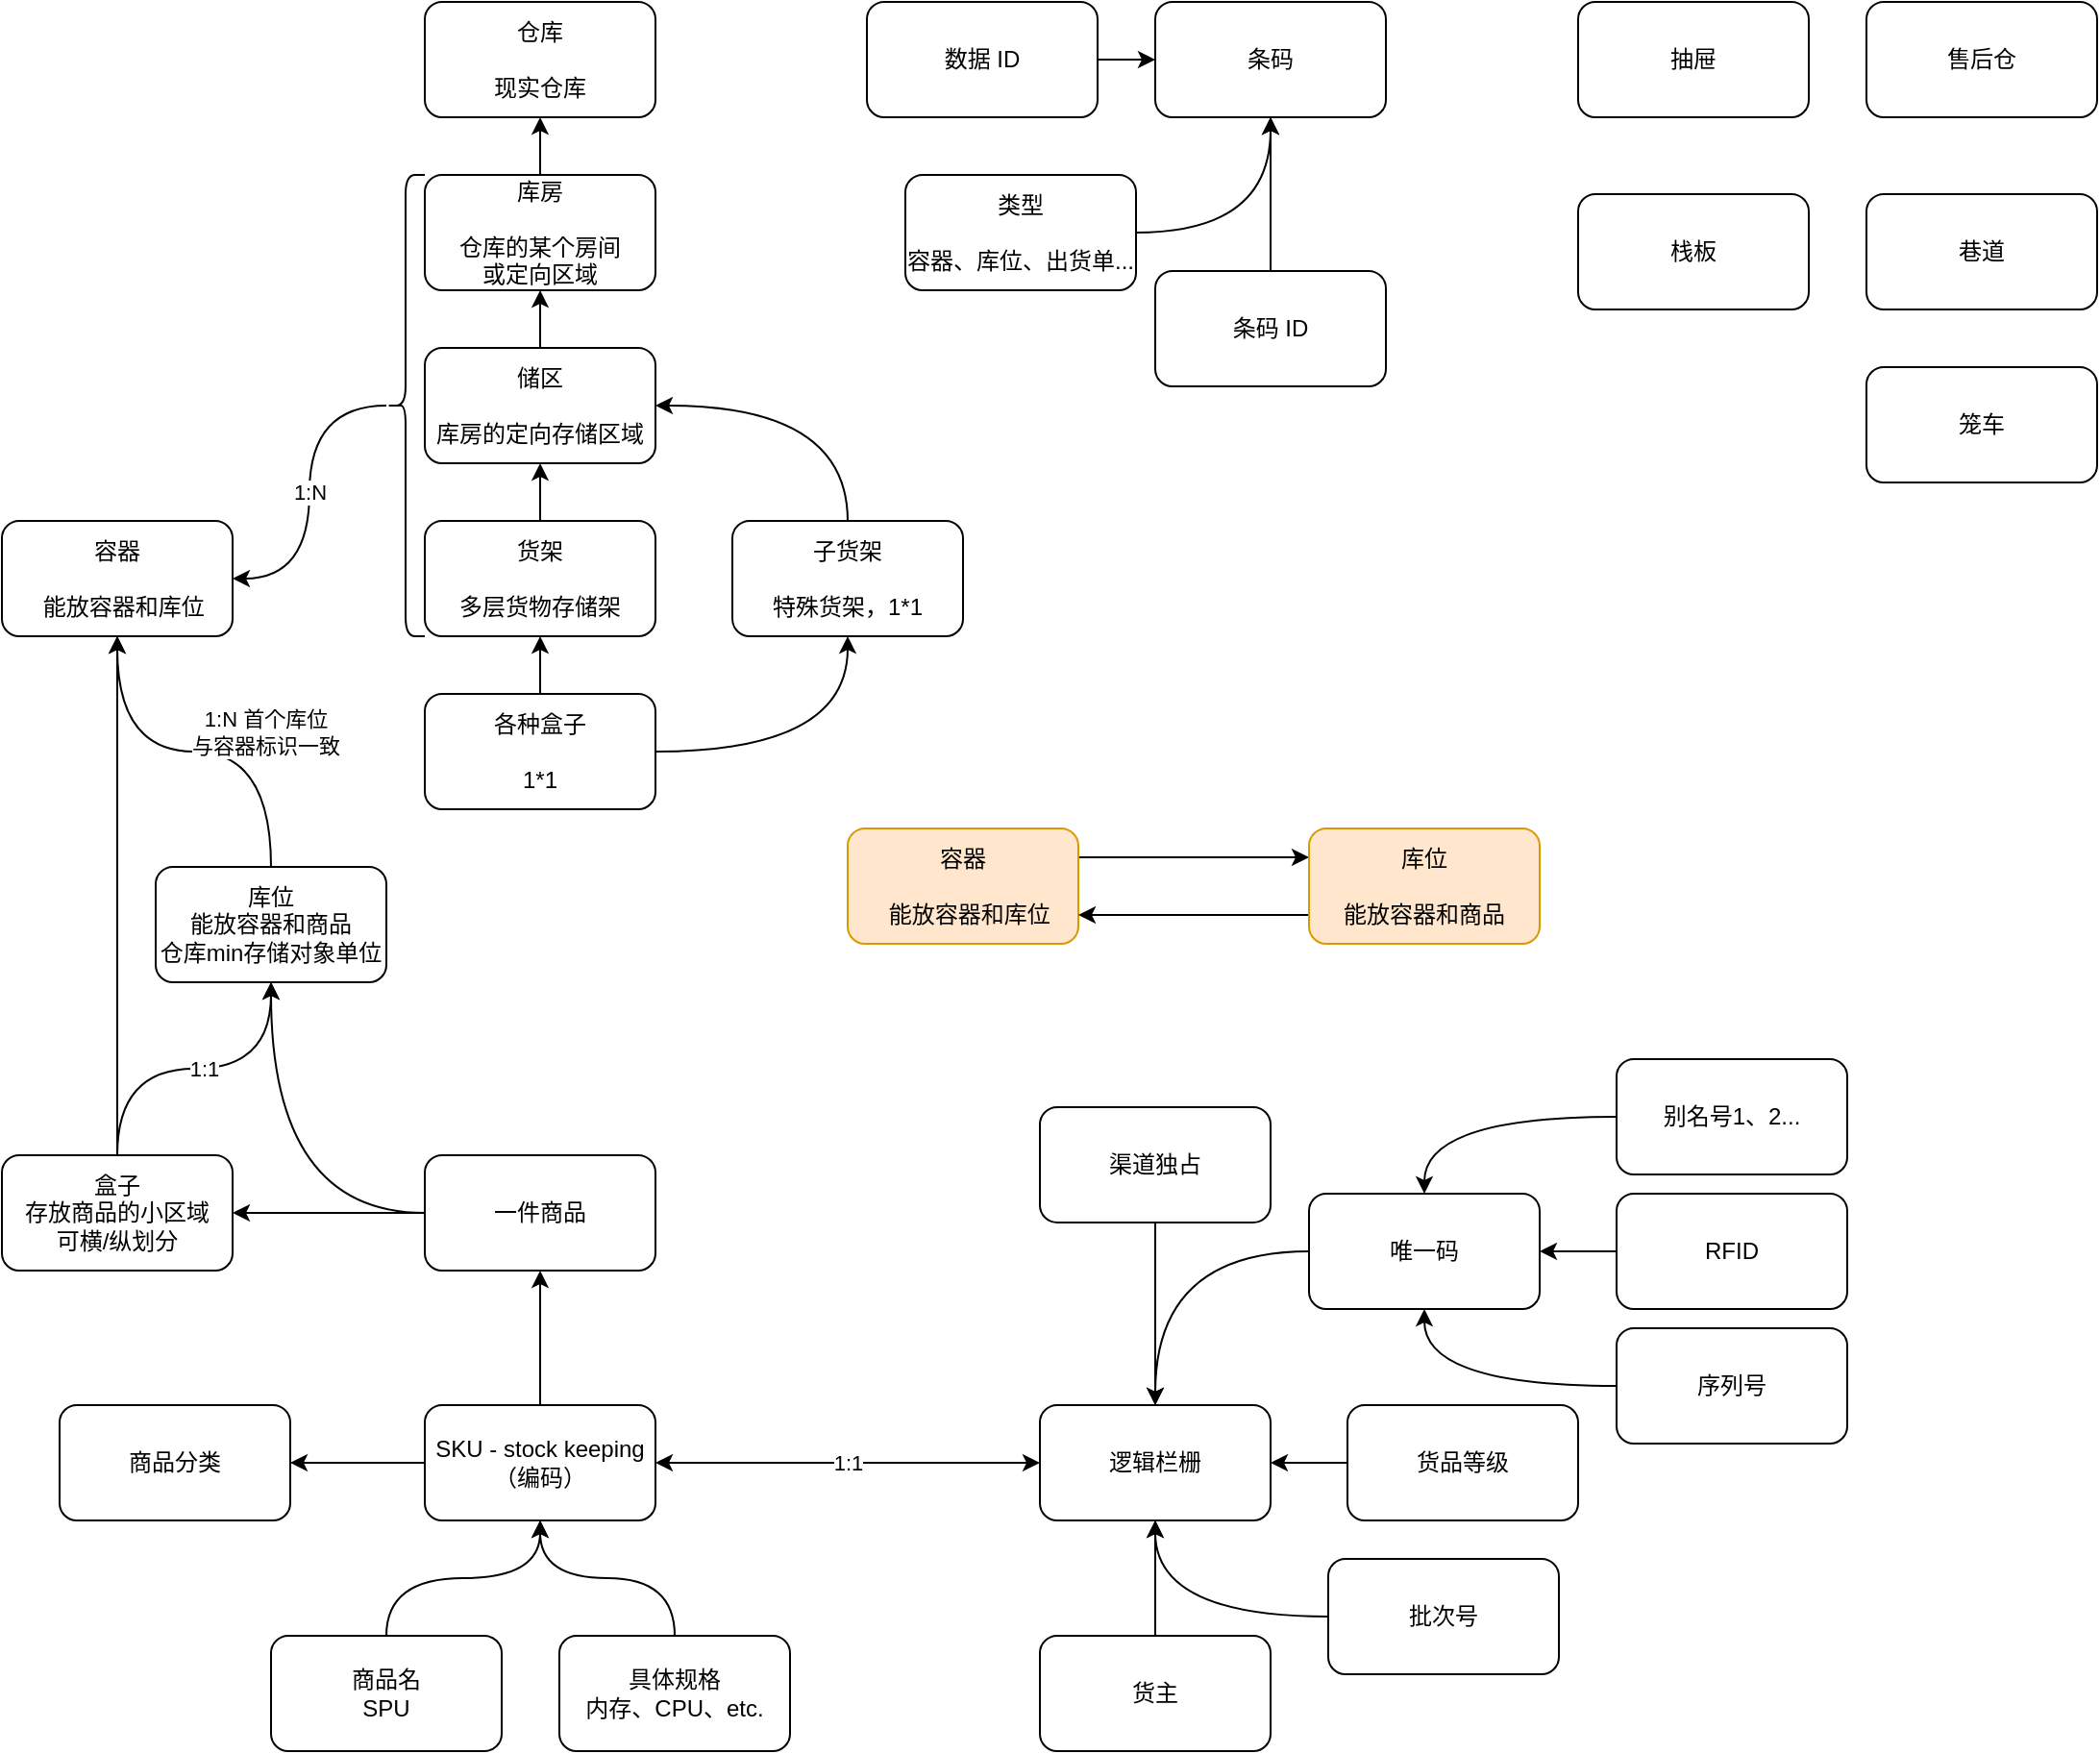 <mxfile version="20.2.2" type="github" pages="6">
  <diagram id="-uO7c01zvqMkISeJF9gR" name="Page-1">
    <mxGraphModel dx="2249" dy="762" grid="1" gridSize="10" guides="1" tooltips="1" connect="1" arrows="1" fold="1" page="1" pageScale="1" pageWidth="827" pageHeight="1169" math="0" shadow="0">
      <root>
        <mxCell id="0" />
        <mxCell id="1" parent="0" />
        <mxCell id="Gc0ZzkE7HIkw814P57XK-2" value="容器&lt;br&gt;&lt;br&gt;&lt;div&gt;&amp;nbsp;&amp;nbsp;&lt;span style=&quot;background-color: initial;&quot;&gt;能放容器和库位&lt;/span&gt;&lt;/div&gt;" style="rounded=1;whiteSpace=wrap;html=1;" parent="1" vertex="1">
          <mxGeometry x="-800" y="290" width="120" height="60" as="geometry" />
        </mxCell>
        <mxCell id="Gc0ZzkE7HIkw814P57XK-4" value="抽屉" style="rounded=1;whiteSpace=wrap;html=1;" parent="1" vertex="1">
          <mxGeometry x="20" y="20" width="120" height="60" as="geometry" />
        </mxCell>
        <mxCell id="Gc0ZzkE7HIkw814P57XK-6" value="栈板" style="rounded=1;whiteSpace=wrap;html=1;" parent="1" vertex="1">
          <mxGeometry x="20" y="120" width="120" height="60" as="geometry" />
        </mxCell>
        <mxCell id="Gc0ZzkE7HIkw814P57XK-7" value="笼车" style="rounded=1;whiteSpace=wrap;html=1;" parent="1" vertex="1">
          <mxGeometry x="170" y="210" width="120" height="60" as="geometry" />
        </mxCell>
        <mxCell id="Gc0ZzkE7HIkw814P57XK-8" value="巷道" style="rounded=1;whiteSpace=wrap;html=1;" parent="1" vertex="1">
          <mxGeometry x="170" y="120" width="120" height="60" as="geometry" />
        </mxCell>
        <mxCell id="Gc0ZzkE7HIkw814P57XK-9" value="售后仓" style="rounded=1;whiteSpace=wrap;html=1;" parent="1" vertex="1">
          <mxGeometry x="170" y="20" width="120" height="60" as="geometry" />
        </mxCell>
        <mxCell id="Gc0ZzkE7HIkw814P57XK-13" style="edgeStyle=orthogonalEdgeStyle;rounded=1;orthogonalLoop=1;jettySize=auto;html=1;curved=1;" parent="1" source="Gc0ZzkE7HIkw814P57XK-11" target="Gc0ZzkE7HIkw814P57XK-12" edge="1">
          <mxGeometry relative="1" as="geometry" />
        </mxCell>
        <mxCell id="Gc0ZzkE7HIkw814P57XK-33" style="edgeStyle=orthogonalEdgeStyle;rounded=1;orthogonalLoop=1;jettySize=auto;html=1;curved=1;" parent="1" source="Gc0ZzkE7HIkw814P57XK-44" target="Gc0ZzkE7HIkw814P57XK-31" edge="1">
          <mxGeometry relative="1" as="geometry" />
        </mxCell>
        <mxCell id="Gc0ZzkE7HIkw814P57XK-38" style="edgeStyle=orthogonalEdgeStyle;curved=1;rounded=1;orthogonalLoop=1;jettySize=auto;html=1;" parent="1" source="Gc0ZzkE7HIkw814P57XK-44" target="Gc0ZzkE7HIkw814P57XK-26" edge="1">
          <mxGeometry relative="1" as="geometry" />
        </mxCell>
        <mxCell id="Gc0ZzkE7HIkw814P57XK-45" value="" style="edgeStyle=orthogonalEdgeStyle;curved=1;rounded=1;orthogonalLoop=1;jettySize=auto;html=1;" parent="1" source="Gc0ZzkE7HIkw814P57XK-11" target="Gc0ZzkE7HIkw814P57XK-44" edge="1">
          <mxGeometry relative="1" as="geometry" />
        </mxCell>
        <mxCell id="Gc0ZzkE7HIkw814P57XK-47" value="1:1" style="edgeStyle=orthogonalEdgeStyle;curved=1;rounded=1;orthogonalLoop=1;jettySize=auto;html=1;startArrow=classic;startFill=1;" parent="1" source="Gc0ZzkE7HIkw814P57XK-11" target="Gc0ZzkE7HIkw814P57XK-46" edge="1">
          <mxGeometry relative="1" as="geometry" />
        </mxCell>
        <mxCell id="Gc0ZzkE7HIkw814P57XK-11" value="SKU - stock keeping&lt;br&gt;（编码）" style="rounded=1;whiteSpace=wrap;html=1;" parent="1" vertex="1">
          <mxGeometry x="-580" y="750" width="120" height="60" as="geometry" />
        </mxCell>
        <mxCell id="Gc0ZzkE7HIkw814P57XK-12" value="商品分类" style="rounded=1;whiteSpace=wrap;html=1;" parent="1" vertex="1">
          <mxGeometry x="-770" y="750" width="120" height="60" as="geometry" />
        </mxCell>
        <mxCell id="Gc0ZzkE7HIkw814P57XK-15" style="edgeStyle=orthogonalEdgeStyle;rounded=1;orthogonalLoop=1;jettySize=auto;html=1;curved=1;" parent="1" source="Gc0ZzkE7HIkw814P57XK-14" target="Gc0ZzkE7HIkw814P57XK-11" edge="1">
          <mxGeometry relative="1" as="geometry" />
        </mxCell>
        <mxCell id="Gc0ZzkE7HIkw814P57XK-14" value="商品名&lt;br&gt;SPU" style="rounded=1;whiteSpace=wrap;html=1;" parent="1" vertex="1">
          <mxGeometry x="-660" y="870" width="120" height="60" as="geometry" />
        </mxCell>
        <mxCell id="Gc0ZzkE7HIkw814P57XK-17" style="edgeStyle=orthogonalEdgeStyle;rounded=1;orthogonalLoop=1;jettySize=auto;html=1;curved=1;" parent="1" source="Gc0ZzkE7HIkw814P57XK-16" target="Gc0ZzkE7HIkw814P57XK-11" edge="1">
          <mxGeometry relative="1" as="geometry" />
        </mxCell>
        <mxCell id="Gc0ZzkE7HIkw814P57XK-16" value="具体规格&lt;br&gt;内存、CPU、etc." style="rounded=1;whiteSpace=wrap;html=1;" parent="1" vertex="1">
          <mxGeometry x="-510" y="870" width="120" height="60" as="geometry" />
        </mxCell>
        <mxCell id="Gc0ZzkE7HIkw814P57XK-22" value="仓库&lt;br&gt;&lt;br&gt;现实仓库" style="rounded=1;whiteSpace=wrap;html=1;" parent="1" vertex="1">
          <mxGeometry x="-580" y="20" width="120" height="60" as="geometry" />
        </mxCell>
        <mxCell id="Gc0ZzkE7HIkw814P57XK-27" style="edgeStyle=orthogonalEdgeStyle;rounded=1;orthogonalLoop=1;jettySize=auto;html=1;curved=1;" parent="1" source="Gc0ZzkE7HIkw814P57XK-23" target="Gc0ZzkE7HIkw814P57XK-22" edge="1">
          <mxGeometry relative="1" as="geometry" />
        </mxCell>
        <mxCell id="Gc0ZzkE7HIkw814P57XK-23" value="库房&lt;br&gt;&lt;br&gt;仓库的某个房间&lt;br&gt;或定向区域" style="rounded=1;whiteSpace=wrap;html=1;" parent="1" vertex="1">
          <mxGeometry x="-580" y="110" width="120" height="60" as="geometry" />
        </mxCell>
        <mxCell id="Gc0ZzkE7HIkw814P57XK-28" style="edgeStyle=orthogonalEdgeStyle;rounded=1;orthogonalLoop=1;jettySize=auto;html=1;curved=1;" parent="1" source="Gc0ZzkE7HIkw814P57XK-24" target="Gc0ZzkE7HIkw814P57XK-23" edge="1">
          <mxGeometry relative="1" as="geometry" />
        </mxCell>
        <mxCell id="Gc0ZzkE7HIkw814P57XK-24" value="储区&lt;br&gt;&lt;br&gt;库房的定向存储区域" style="rounded=1;whiteSpace=wrap;html=1;" parent="1" vertex="1">
          <mxGeometry x="-580" y="200" width="120" height="60" as="geometry" />
        </mxCell>
        <mxCell id="Gc0ZzkE7HIkw814P57XK-29" style="edgeStyle=orthogonalEdgeStyle;rounded=1;orthogonalLoop=1;jettySize=auto;html=1;curved=1;" parent="1" source="Gc0ZzkE7HIkw814P57XK-25" target="Gc0ZzkE7HIkw814P57XK-24" edge="1">
          <mxGeometry relative="1" as="geometry" />
        </mxCell>
        <mxCell id="Gc0ZzkE7HIkw814P57XK-25" value="货架&lt;br&gt;&lt;br&gt;多层货物存储架" style="rounded=1;whiteSpace=wrap;html=1;" parent="1" vertex="1">
          <mxGeometry x="-580" y="290" width="120" height="60" as="geometry" />
        </mxCell>
        <mxCell id="Gc0ZzkE7HIkw814P57XK-36" value="1:N 首个库位&lt;br&gt;与容器标识一致" style="edgeStyle=orthogonalEdgeStyle;rounded=1;orthogonalLoop=1;jettySize=auto;html=1;curved=1;" parent="1" source="Gc0ZzkE7HIkw814P57XK-26" target="Gc0ZzkE7HIkw814P57XK-2" edge="1">
          <mxGeometry x="-0.368" y="-10" relative="1" as="geometry">
            <mxPoint as="offset" />
          </mxGeometry>
        </mxCell>
        <mxCell id="Gc0ZzkE7HIkw814P57XK-26" value="库位&lt;br&gt;能放容器和商品&lt;br&gt;仓库min存储对象单位" style="rounded=1;whiteSpace=wrap;html=1;" parent="1" vertex="1">
          <mxGeometry x="-720" y="470" width="120" height="60" as="geometry" />
        </mxCell>
        <mxCell id="Gc0ZzkE7HIkw814P57XK-32" value="1:1" style="edgeStyle=orthogonalEdgeStyle;rounded=1;orthogonalLoop=1;jettySize=auto;html=1;curved=1;" parent="1" source="Gc0ZzkE7HIkw814P57XK-31" target="Gc0ZzkE7HIkw814P57XK-26" edge="1">
          <mxGeometry x="0.056" relative="1" as="geometry">
            <mxPoint as="offset" />
          </mxGeometry>
        </mxCell>
        <mxCell id="Gc0ZzkE7HIkw814P57XK-37" style="edgeStyle=orthogonalEdgeStyle;rounded=1;orthogonalLoop=1;jettySize=auto;html=1;curved=1;" parent="1" source="Gc0ZzkE7HIkw814P57XK-31" target="Gc0ZzkE7HIkw814P57XK-2" edge="1">
          <mxGeometry relative="1" as="geometry" />
        </mxCell>
        <mxCell id="Gc0ZzkE7HIkw814P57XK-31" value="盒子&lt;br&gt;存放商品的小区域&lt;br&gt;可横/纵划分" style="rounded=1;whiteSpace=wrap;html=1;" parent="1" vertex="1">
          <mxGeometry x="-800" y="620" width="120" height="60" as="geometry" />
        </mxCell>
        <mxCell id="Gc0ZzkE7HIkw814P57XK-35" value="1:N" style="edgeStyle=orthogonalEdgeStyle;rounded=1;orthogonalLoop=1;jettySize=auto;html=1;curved=1;" parent="1" source="Gc0ZzkE7HIkw814P57XK-34" target="Gc0ZzkE7HIkw814P57XK-2" edge="1">
          <mxGeometry relative="1" as="geometry">
            <mxPoint x="-700" y="270" as="targetPoint" />
          </mxGeometry>
        </mxCell>
        <mxCell id="Gc0ZzkE7HIkw814P57XK-34" value="" style="shape=curlyBracket;whiteSpace=wrap;html=1;rounded=1;" parent="1" vertex="1">
          <mxGeometry x="-600" y="110" width="20" height="240" as="geometry" />
        </mxCell>
        <mxCell id="Gc0ZzkE7HIkw814P57XK-42" style="edgeStyle=orthogonalEdgeStyle;curved=1;rounded=1;orthogonalLoop=1;jettySize=auto;html=1;entryX=0;entryY=0.25;entryDx=0;entryDy=0;exitX=1;exitY=0.25;exitDx=0;exitDy=0;" parent="1" source="Gc0ZzkE7HIkw814P57XK-39" target="Gc0ZzkE7HIkw814P57XK-40" edge="1">
          <mxGeometry relative="1" as="geometry" />
        </mxCell>
        <mxCell id="Gc0ZzkE7HIkw814P57XK-39" value="容器&lt;br&gt;&lt;br&gt;&lt;div&gt;&amp;nbsp;&amp;nbsp;&lt;span style=&quot;background-color: initial;&quot;&gt;能放容器和库位&lt;/span&gt;&lt;/div&gt;" style="rounded=1;whiteSpace=wrap;html=1;fillColor=#ffe6cc;strokeColor=#d79b00;" parent="1" vertex="1">
          <mxGeometry x="-360" y="450" width="120" height="60" as="geometry" />
        </mxCell>
        <mxCell id="Gc0ZzkE7HIkw814P57XK-43" style="edgeStyle=orthogonalEdgeStyle;curved=1;rounded=1;orthogonalLoop=1;jettySize=auto;html=1;exitX=0;exitY=0.75;exitDx=0;exitDy=0;entryX=1;entryY=0.75;entryDx=0;entryDy=0;" parent="1" source="Gc0ZzkE7HIkw814P57XK-40" target="Gc0ZzkE7HIkw814P57XK-39" edge="1">
          <mxGeometry relative="1" as="geometry" />
        </mxCell>
        <mxCell id="Gc0ZzkE7HIkw814P57XK-40" value="库位&lt;br&gt;&lt;br&gt;能放容器和商品" style="rounded=1;whiteSpace=wrap;html=1;fillColor=#ffe6cc;strokeColor=#d79b00;" parent="1" vertex="1">
          <mxGeometry x="-120" y="450" width="120" height="60" as="geometry" />
        </mxCell>
        <mxCell id="Gc0ZzkE7HIkw814P57XK-44" value="一件商品" style="rounded=1;whiteSpace=wrap;html=1;" parent="1" vertex="1">
          <mxGeometry x="-580" y="620" width="120" height="60" as="geometry" />
        </mxCell>
        <mxCell id="Gc0ZzkE7HIkw814P57XK-46" value="&lt;div class=&quot;lake-content&quot;&gt;&lt;span class=&quot;ne-text&quot;&gt;逻辑栏栅&lt;/span&gt;&lt;/div&gt;" style="rounded=1;whiteSpace=wrap;html=1;" parent="1" vertex="1">
          <mxGeometry x="-260" y="750" width="120" height="60" as="geometry" />
        </mxCell>
        <mxCell id="Gc0ZzkE7HIkw814P57XK-49" style="edgeStyle=orthogonalEdgeStyle;curved=1;rounded=1;orthogonalLoop=1;jettySize=auto;html=1;" parent="1" source="Gc0ZzkE7HIkw814P57XK-48" target="Gc0ZzkE7HIkw814P57XK-46" edge="1">
          <mxGeometry relative="1" as="geometry" />
        </mxCell>
        <mxCell id="Gc0ZzkE7HIkw814P57XK-48" value="&lt;div class=&quot;lake-content&quot;&gt;&lt;span class=&quot;ne-text&quot;&gt;货主&lt;/span&gt;&lt;/div&gt;" style="rounded=1;whiteSpace=wrap;html=1;" parent="1" vertex="1">
          <mxGeometry x="-260" y="870" width="120" height="60" as="geometry" />
        </mxCell>
        <mxCell id="Gc0ZzkE7HIkw814P57XK-51" style="edgeStyle=orthogonalEdgeStyle;curved=1;rounded=1;orthogonalLoop=1;jettySize=auto;html=1;" parent="1" source="Gc0ZzkE7HIkw814P57XK-50" target="Gc0ZzkE7HIkw814P57XK-46" edge="1">
          <mxGeometry relative="1" as="geometry" />
        </mxCell>
        <mxCell id="Gc0ZzkE7HIkw814P57XK-50" value="&lt;div class=&quot;lake-content&quot;&gt;&lt;span class=&quot;ne-text&quot;&gt;货品等级&lt;/span&gt;&lt;/div&gt;" style="rounded=1;whiteSpace=wrap;html=1;" parent="1" vertex="1">
          <mxGeometry x="-100" y="750" width="120" height="60" as="geometry" />
        </mxCell>
        <mxCell id="Gc0ZzkE7HIkw814P57XK-54" style="edgeStyle=orthogonalEdgeStyle;curved=1;rounded=1;orthogonalLoop=1;jettySize=auto;html=1;" parent="1" source="Gc0ZzkE7HIkw814P57XK-53" target="Gc0ZzkE7HIkw814P57XK-46" edge="1">
          <mxGeometry relative="1" as="geometry" />
        </mxCell>
        <mxCell id="Gc0ZzkE7HIkw814P57XK-53" value="唯一码" style="rounded=1;whiteSpace=wrap;html=1;" parent="1" vertex="1">
          <mxGeometry x="-120" y="640" width="120" height="60" as="geometry" />
        </mxCell>
        <mxCell id="Gc0ZzkE7HIkw814P57XK-56" style="edgeStyle=orthogonalEdgeStyle;curved=1;rounded=1;orthogonalLoop=1;jettySize=auto;html=1;" parent="1" source="Gc0ZzkE7HIkw814P57XK-55" target="Gc0ZzkE7HIkw814P57XK-46" edge="1">
          <mxGeometry relative="1" as="geometry" />
        </mxCell>
        <mxCell id="Gc0ZzkE7HIkw814P57XK-55" value="批次号" style="rounded=1;whiteSpace=wrap;html=1;" parent="1" vertex="1">
          <mxGeometry x="-110" y="830" width="120" height="60" as="geometry" />
        </mxCell>
        <mxCell id="Gc0ZzkE7HIkw814P57XK-58" style="edgeStyle=orthogonalEdgeStyle;curved=1;rounded=1;orthogonalLoop=1;jettySize=auto;html=1;" parent="1" source="Gc0ZzkE7HIkw814P57XK-57" target="Gc0ZzkE7HIkw814P57XK-46" edge="1">
          <mxGeometry relative="1" as="geometry" />
        </mxCell>
        <mxCell id="Gc0ZzkE7HIkw814P57XK-57" value="渠道独占" style="rounded=1;whiteSpace=wrap;html=1;" parent="1" vertex="1">
          <mxGeometry x="-260" y="595" width="120" height="60" as="geometry" />
        </mxCell>
        <mxCell id="Gc0ZzkE7HIkw814P57XK-60" style="edgeStyle=orthogonalEdgeStyle;curved=1;rounded=1;orthogonalLoop=1;jettySize=auto;html=1;" parent="1" source="Gc0ZzkE7HIkw814P57XK-59" target="Gc0ZzkE7HIkw814P57XK-53" edge="1">
          <mxGeometry relative="1" as="geometry" />
        </mxCell>
        <mxCell id="Gc0ZzkE7HIkw814P57XK-59" value="&lt;div class=&quot;lake-content&quot;&gt;&lt;span class=&quot;ne-text&quot;&gt;RFID&lt;/span&gt;&lt;/div&gt;" style="rounded=1;whiteSpace=wrap;html=1;" parent="1" vertex="1">
          <mxGeometry x="40" y="640" width="120" height="60" as="geometry" />
        </mxCell>
        <mxCell id="Gc0ZzkE7HIkw814P57XK-64" style="edgeStyle=orthogonalEdgeStyle;curved=1;rounded=1;orthogonalLoop=1;jettySize=auto;html=1;" parent="1" source="Gc0ZzkE7HIkw814P57XK-61" target="Gc0ZzkE7HIkw814P57XK-53" edge="1">
          <mxGeometry relative="1" as="geometry" />
        </mxCell>
        <mxCell id="Gc0ZzkE7HIkw814P57XK-61" value="&lt;div class=&quot;lake-content&quot;&gt;&lt;span class=&quot;ne-text&quot;&gt;序列号&lt;/span&gt;&lt;/div&gt;" style="rounded=1;whiteSpace=wrap;html=1;" parent="1" vertex="1">
          <mxGeometry x="40" y="710" width="120" height="60" as="geometry" />
        </mxCell>
        <mxCell id="Gc0ZzkE7HIkw814P57XK-63" style="edgeStyle=orthogonalEdgeStyle;curved=1;rounded=1;orthogonalLoop=1;jettySize=auto;html=1;" parent="1" source="Gc0ZzkE7HIkw814P57XK-62" target="Gc0ZzkE7HIkw814P57XK-53" edge="1">
          <mxGeometry relative="1" as="geometry" />
        </mxCell>
        <mxCell id="Gc0ZzkE7HIkw814P57XK-62" value="别名号1、2..." style="rounded=1;whiteSpace=wrap;html=1;" parent="1" vertex="1">
          <mxGeometry x="40" y="570" width="120" height="60" as="geometry" />
        </mxCell>
        <mxCell id="5qOFIWLKOvoNVLVQdPbh-1" value="条码" style="rounded=1;whiteSpace=wrap;html=1;" parent="1" vertex="1">
          <mxGeometry x="-200" y="20" width="120" height="60" as="geometry" />
        </mxCell>
        <mxCell id="5qOFIWLKOvoNVLVQdPbh-3" style="edgeStyle=orthogonalEdgeStyle;rounded=1;orthogonalLoop=1;jettySize=auto;html=1;curved=1;" parent="1" source="5qOFIWLKOvoNVLVQdPbh-2" target="5qOFIWLKOvoNVLVQdPbh-1" edge="1">
          <mxGeometry relative="1" as="geometry" />
        </mxCell>
        <mxCell id="5qOFIWLKOvoNVLVQdPbh-2" value="类型&lt;br&gt;&lt;br&gt;容器、库位、出货单..." style="rounded=1;whiteSpace=wrap;html=1;" parent="1" vertex="1">
          <mxGeometry x="-330" y="110" width="120" height="60" as="geometry" />
        </mxCell>
        <mxCell id="5qOFIWLKOvoNVLVQdPbh-6" style="edgeStyle=orthogonalEdgeStyle;curved=1;rounded=1;orthogonalLoop=1;jettySize=auto;html=1;" parent="1" source="5qOFIWLKOvoNVLVQdPbh-4" target="5qOFIWLKOvoNVLVQdPbh-1" edge="1">
          <mxGeometry relative="1" as="geometry" />
        </mxCell>
        <mxCell id="5qOFIWLKOvoNVLVQdPbh-4" value="条码 ID" style="rounded=1;whiteSpace=wrap;html=1;" parent="1" vertex="1">
          <mxGeometry x="-200" y="160" width="120" height="60" as="geometry" />
        </mxCell>
        <mxCell id="5qOFIWLKOvoNVLVQdPbh-8" value="" style="edgeStyle=orthogonalEdgeStyle;curved=1;rounded=1;orthogonalLoop=1;jettySize=auto;html=1;" parent="1" source="5qOFIWLKOvoNVLVQdPbh-7" target="5qOFIWLKOvoNVLVQdPbh-1" edge="1">
          <mxGeometry relative="1" as="geometry" />
        </mxCell>
        <mxCell id="5qOFIWLKOvoNVLVQdPbh-7" value="数据 ID" style="rounded=1;whiteSpace=wrap;html=1;" parent="1" vertex="1">
          <mxGeometry x="-350" y="20" width="120" height="60" as="geometry" />
        </mxCell>
        <mxCell id="eGqFl4vL8ZYa9YGeR6jM-4" style="edgeStyle=orthogonalEdgeStyle;curved=1;rounded=1;orthogonalLoop=1;jettySize=auto;html=1;" parent="1" source="eGqFl4vL8ZYa9YGeR6jM-1" target="Gc0ZzkE7HIkw814P57XK-24" edge="1">
          <mxGeometry relative="1" as="geometry">
            <Array as="points">
              <mxPoint x="-360" y="230" />
            </Array>
          </mxGeometry>
        </mxCell>
        <mxCell id="eGqFl4vL8ZYa9YGeR6jM-1" value="子货架&lt;br&gt;&lt;br&gt;特殊货架，1*1" style="rounded=1;whiteSpace=wrap;html=1;" parent="1" vertex="1">
          <mxGeometry x="-420" y="290" width="120" height="60" as="geometry" />
        </mxCell>
        <mxCell id="eGqFl4vL8ZYa9YGeR6jM-3" value="" style="edgeStyle=orthogonalEdgeStyle;curved=1;rounded=1;orthogonalLoop=1;jettySize=auto;html=1;" parent="1" source="eGqFl4vL8ZYa9YGeR6jM-2" target="Gc0ZzkE7HIkw814P57XK-25" edge="1">
          <mxGeometry relative="1" as="geometry" />
        </mxCell>
        <mxCell id="eGqFl4vL8ZYa9YGeR6jM-6" style="edgeStyle=orthogonalEdgeStyle;curved=1;rounded=1;orthogonalLoop=1;jettySize=auto;html=1;" parent="1" source="eGqFl4vL8ZYa9YGeR6jM-2" target="eGqFl4vL8ZYa9YGeR6jM-1" edge="1">
          <mxGeometry relative="1" as="geometry" />
        </mxCell>
        <mxCell id="eGqFl4vL8ZYa9YGeR6jM-2" value="各种盒子&lt;br&gt;&lt;br&gt;1*1" style="rounded=1;whiteSpace=wrap;html=1;" parent="1" vertex="1">
          <mxGeometry x="-580" y="380" width="120" height="60" as="geometry" />
        </mxCell>
      </root>
    </mxGraphModel>
  </diagram>
  <diagram id="xdMpLhU54_HbCeW3ZO0Q" name="Page-2">
    <mxGraphModel dx="2249" dy="762" grid="1" gridSize="10" guides="1" tooltips="1" connect="1" arrows="1" fold="1" page="1" pageScale="1" pageWidth="827" pageHeight="1169" math="0" shadow="0">
      <root>
        <mxCell id="0" />
        <mxCell id="1" parent="0" />
        <mxCell id="c3lsfkHb321xXwyXLe64-3" value="" style="edgeStyle=orthogonalEdgeStyle;rounded=1;orthogonalLoop=1;jettySize=auto;html=1;curved=1;" parent="1" source="c3lsfkHb321xXwyXLe64-1" target="c3lsfkHb321xXwyXLe64-2" edge="1">
          <mxGeometry relative="1" as="geometry" />
        </mxCell>
        <mxCell id="c3lsfkHb321xXwyXLe64-5" style="edgeStyle=orthogonalEdgeStyle;rounded=1;orthogonalLoop=1;jettySize=auto;html=1;curved=1;" parent="1" source="c3lsfkHb321xXwyXLe64-1" target="c3lsfkHb321xXwyXLe64-4" edge="1">
          <mxGeometry relative="1" as="geometry" />
        </mxCell>
        <mxCell id="c3lsfkHb321xXwyXLe64-1" value="PDPM" style="rounded=1;whiteSpace=wrap;html=1;" parent="1" vertex="1">
          <mxGeometry x="-190" y="610" width="120" height="60" as="geometry" />
        </mxCell>
        <mxCell id="c3lsfkHb321xXwyXLe64-2" value="OMS&lt;br&gt;&lt;br&gt;Order Management System" style="rounded=1;whiteSpace=wrap;html=1;" parent="1" vertex="1">
          <mxGeometry x="10" y="610" width="120" height="60" as="geometry" />
        </mxCell>
        <mxCell id="c3lsfkHb321xXwyXLe64-4" value="PMS&lt;br&gt;&lt;br&gt;Production Management System" style="rounded=1;whiteSpace=wrap;html=1;" parent="1" vertex="1">
          <mxGeometry x="10" y="740" width="120" height="60" as="geometry" />
        </mxCell>
        <mxCell id="c3lsfkHb321xXwyXLe64-8" value="" style="edgeStyle=orthogonalEdgeStyle;curved=1;rounded=1;orthogonalLoop=1;jettySize=auto;html=1;" parent="1" source="c3lsfkHb321xXwyXLe64-6" target="c3lsfkHb321xXwyXLe64-1" edge="1">
          <mxGeometry relative="1" as="geometry" />
        </mxCell>
        <mxCell id="c3lsfkHb321xXwyXLe64-6" value="黑焰医疗&lt;br&gt;&lt;br&gt;陆总" style="rounded=1;whiteSpace=wrap;html=1;" parent="1" vertex="1">
          <mxGeometry x="-190" y="350" width="120" height="60" as="geometry" />
        </mxCell>
        <mxCell id="c3lsfkHb321xXwyXLe64-9" value="黑龙工业&lt;br&gt;&lt;br&gt;薛帮主" style="rounded=1;whiteSpace=wrap;html=1;" parent="1" vertex="1">
          <mxGeometry x="130" y="350" width="120" height="60" as="geometry" />
        </mxCell>
        <mxCell id="c3lsfkHb321xXwyXLe64-16" value="" style="edgeStyle=orthogonalEdgeStyle;curved=1;rounded=1;orthogonalLoop=1;jettySize=auto;html=1;" parent="1" source="c3lsfkHb321xXwyXLe64-10" target="c3lsfkHb321xXwyXLe64-15" edge="1">
          <mxGeometry relative="1" as="geometry" />
        </mxCell>
        <mxCell id="c3lsfkHb321xXwyXLe64-38" style="edgeStyle=orthogonalEdgeStyle;curved=1;rounded=1;orthogonalLoop=1;jettySize=auto;html=1;startArrow=none;startFill=0;" parent="1" source="c3lsfkHb321xXwyXLe64-10" target="c3lsfkHb321xXwyXLe64-37" edge="1">
          <mxGeometry relative="1" as="geometry" />
        </mxCell>
        <mxCell id="c3lsfkHb321xXwyXLe64-10" value="黑钥时尚" style="rounded=1;whiteSpace=wrap;html=1;" parent="1" vertex="1">
          <mxGeometry x="-440" y="350" width="120" height="60" as="geometry" />
        </mxCell>
        <mxCell id="c3lsfkHb321xXwyXLe64-12" value="" style="edgeStyle=orthogonalEdgeStyle;curved=1;rounded=1;orthogonalLoop=1;jettySize=auto;html=1;" parent="1" source="c3lsfkHb321xXwyXLe64-11" target="c3lsfkHb321xXwyXLe64-6" edge="1">
          <mxGeometry relative="1" as="geometry" />
        </mxCell>
        <mxCell id="c3lsfkHb321xXwyXLe64-13" style="edgeStyle=orthogonalEdgeStyle;curved=1;rounded=1;orthogonalLoop=1;jettySize=auto;html=1;" parent="1" source="c3lsfkHb321xXwyXLe64-11" target="c3lsfkHb321xXwyXLe64-10" edge="1">
          <mxGeometry relative="1" as="geometry" />
        </mxCell>
        <mxCell id="c3lsfkHb321xXwyXLe64-14" style="edgeStyle=orthogonalEdgeStyle;curved=1;rounded=1;orthogonalLoop=1;jettySize=auto;html=1;" parent="1" source="c3lsfkHb321xXwyXLe64-11" target="c3lsfkHb321xXwyXLe64-9" edge="1">
          <mxGeometry relative="1" as="geometry" />
        </mxCell>
        <mxCell id="c3lsfkHb321xXwyXLe64-11" value="黑船&lt;br&gt;&lt;br&gt;沈总，殿下" style="rounded=1;whiteSpace=wrap;html=1;" parent="1" vertex="1">
          <mxGeometry x="-190" y="230" width="120" height="60" as="geometry" />
        </mxCell>
        <mxCell id="c3lsfkHb321xXwyXLe64-18" value="" style="edgeStyle=orthogonalEdgeStyle;curved=1;rounded=1;orthogonalLoop=1;jettySize=auto;html=1;" parent="1" source="c3lsfkHb321xXwyXLe64-15" target="c3lsfkHb321xXwyXLe64-17" edge="1">
          <mxGeometry relative="1" as="geometry" />
        </mxCell>
        <mxCell id="c3lsfkHb321xXwyXLe64-25" style="edgeStyle=orthogonalEdgeStyle;curved=1;rounded=1;orthogonalLoop=1;jettySize=auto;html=1;startArrow=none;startFill=0;" parent="1" source="c3lsfkHb321xXwyXLe64-15" target="c3lsfkHb321xXwyXLe64-21" edge="1">
          <mxGeometry relative="1" as="geometry" />
        </mxCell>
        <mxCell id="c3lsfkHb321xXwyXLe64-26" style="edgeStyle=orthogonalEdgeStyle;curved=1;rounded=1;orthogonalLoop=1;jettySize=auto;html=1;startArrow=none;startFill=0;" parent="1" source="c3lsfkHb321xXwyXLe64-15" target="c3lsfkHb321xXwyXLe64-22" edge="1">
          <mxGeometry relative="1" as="geometry" />
        </mxCell>
        <mxCell id="c3lsfkHb321xXwyXLe64-27" style="edgeStyle=orthogonalEdgeStyle;curved=1;rounded=1;orthogonalLoop=1;jettySize=auto;html=1;startArrow=none;startFill=0;" parent="1" source="c3lsfkHb321xXwyXLe64-15" target="c3lsfkHb321xXwyXLe64-23" edge="1">
          <mxGeometry relative="1" as="geometry" />
        </mxCell>
        <mxCell id="c3lsfkHb321xXwyXLe64-15" value="时钥&lt;br&gt;&lt;br&gt;高老师" style="rounded=1;whiteSpace=wrap;html=1;" parent="1" vertex="1">
          <mxGeometry x="-440" y="490" width="120" height="60" as="geometry" />
        </mxCell>
        <mxCell id="c3lsfkHb321xXwyXLe64-17" value="&lt;span style=&quot;color: rgb(23, 43, 77); font-family: &amp;quot;Trebuchet MS&amp;quot;, Verdana, &amp;quot;SF Pro SC&amp;quot;, &amp;quot;SF Pro Text&amp;quot;, &amp;quot;SF Pro Icons&amp;quot;, &amp;quot;PingFang SC&amp;quot;, &amp;quot;Microsoft YaHei&amp;quot;, sans-serif; font-size: 14px; letter-spacing: 0.3px; text-align: left; background-color: rgb(255, 255, 255);&quot;&gt;MERP&lt;br&gt;天梭、奥莱的订单对接等&lt;br&gt;&lt;/span&gt;" style="rounded=1;whiteSpace=wrap;html=1;" parent="1" vertex="1">
          <mxGeometry x="-440" y="610" width="120" height="60" as="geometry" />
        </mxCell>
        <mxCell id="c3lsfkHb321xXwyXLe64-20" style="edgeStyle=orthogonalEdgeStyle;curved=1;rounded=1;orthogonalLoop=1;jettySize=auto;html=1;startArrow=classic;startFill=1;dashed=1;" parent="1" source="c3lsfkHb321xXwyXLe64-19" target="c3lsfkHb321xXwyXLe64-1" edge="1">
          <mxGeometry relative="1" as="geometry" />
        </mxCell>
        <mxCell id="c3lsfkHb321xXwyXLe64-19" value="F3D/H5" style="rounded=1;whiteSpace=wrap;html=1;" parent="1" vertex="1">
          <mxGeometry x="-190" y="840" width="120" height="60" as="geometry" />
        </mxCell>
        <mxCell id="c3lsfkHb321xXwyXLe64-21" value="&lt;span style=&quot;color: rgb(23, 43, 77); font-family: &amp;quot;Trebuchet MS&amp;quot;, Verdana, &amp;quot;SF Pro SC&amp;quot;, &amp;quot;SF Pro Text&amp;quot;, &amp;quot;SF Pro Icons&amp;quot;, &amp;quot;PingFang SC&amp;quot;, &amp;quot;Microsoft YaHei&amp;quot;, sans-serif; font-size: 14px; letter-spacing: 0.3px; text-align: left; background-color: rgb(255, 255, 255);&quot;&gt;BOMS&lt;br&gt;雷达表&lt;br&gt;&lt;/span&gt;" style="rounded=1;whiteSpace=wrap;html=1;" parent="1" vertex="1">
          <mxGeometry x="-560" y="700" width="120" height="60" as="geometry" />
        </mxCell>
        <mxCell id="c3lsfkHb321xXwyXLe64-22" value="&lt;span style=&quot;color: rgb(23, 43, 77); font-family: &amp;quot;Trebuchet MS&amp;quot;, Verdana, &amp;quot;SF Pro SC&amp;quot;, &amp;quot;SF Pro Text&amp;quot;, &amp;quot;SF Pro Icons&amp;quot;, &amp;quot;PingFang SC&amp;quot;, &amp;quot;Microsoft YaHei&amp;quot;, sans-serif; font-size: 14px; letter-spacing: 0.3px; text-align: left; background-color: rgb(255, 255, 255);&quot;&gt;WMS/WCS&lt;br&gt;&lt;br&gt;仓储&lt;br&gt;&lt;/span&gt;" style="rounded=1;whiteSpace=wrap;html=1;" parent="1" vertex="1">
          <mxGeometry x="-680" y="790" width="120" height="60" as="geometry" />
        </mxCell>
        <mxCell id="c3lsfkHb321xXwyXLe64-23" value="&lt;span style=&quot;text-align: left; background-color: rgb(255, 255, 255);&quot;&gt;&lt;font face=&quot;Trebuchet MS, Verdana, SF Pro SC, SF Pro Text, SF Pro Icons, PingFang SC, Microsoft YaHei, sans-serif&quot; color=&quot;#172b4d&quot;&gt;&lt;span style=&quot;font-size: 14px; letter-spacing: 0.3px;&quot;&gt;无界零售&lt;/span&gt;&lt;/font&gt;&lt;br&gt;&lt;font face=&quot;Trebuchet MS, Verdana, SF Pro SC, SF Pro Text, SF Pro Icons, PingFang SC, Microsoft YaHei, sans-serif&quot; color=&quot;#172b4d&quot;&gt;&lt;span style=&quot;font-size: 14px; letter-spacing: 0.3px;&quot;&gt;O2O，Online To Offline&lt;/span&gt;&lt;/font&gt;&lt;br&gt;&lt;/span&gt;" style="rounded=1;whiteSpace=wrap;html=1;" parent="1" vertex="1">
          <mxGeometry x="-800" y="890" width="120" height="60" as="geometry" />
        </mxCell>
        <mxCell id="c3lsfkHb321xXwyXLe64-31" style="edgeStyle=orthogonalEdgeStyle;curved=1;rounded=1;orthogonalLoop=1;jettySize=auto;html=1;startArrow=none;startFill=0;" parent="1" source="c3lsfkHb321xXwyXLe64-24" target="c3lsfkHb321xXwyXLe64-30" edge="1">
          <mxGeometry relative="1" as="geometry" />
        </mxCell>
        <mxCell id="c3lsfkHb321xXwyXLe64-33" style="edgeStyle=orthogonalEdgeStyle;curved=1;rounded=1;orthogonalLoop=1;jettySize=auto;html=1;startArrow=none;startFill=0;" parent="1" source="c3lsfkHb321xXwyXLe64-24" target="c3lsfkHb321xXwyXLe64-32" edge="1">
          <mxGeometry relative="1" as="geometry" />
        </mxCell>
        <mxCell id="c3lsfkHb321xXwyXLe64-24" value="电商代运营" style="rounded=1;whiteSpace=wrap;html=1;" parent="1" vertex="1">
          <mxGeometry x="-380" y="120" width="120" height="60" as="geometry" />
        </mxCell>
        <mxCell id="c3lsfkHb321xXwyXLe64-39" value="转变" style="edgeStyle=orthogonalEdgeStyle;curved=1;rounded=1;orthogonalLoop=1;jettySize=auto;html=1;startArrow=none;startFill=0;" parent="1" source="c3lsfkHb321xXwyXLe64-28" target="c3lsfkHb321xXwyXLe64-24" edge="1">
          <mxGeometry relative="1" as="geometry" />
        </mxCell>
        <mxCell id="c3lsfkHb321xXwyXLe64-28" value="珠宝首饰" style="rounded=1;whiteSpace=wrap;html=1;" parent="1" vertex="1">
          <mxGeometry x="-380" y="10" width="120" height="60" as="geometry" />
        </mxCell>
        <mxCell id="c3lsfkHb321xXwyXLe64-30" value="TAKAMI" style="ellipse;whiteSpace=wrap;html=1;rounded=1;" parent="1" vertex="1">
          <mxGeometry x="-580" y="120" width="120" height="60" as="geometry" />
        </mxCell>
        <mxCell id="c3lsfkHb321xXwyXLe64-32" value="新宇/盛时&lt;br&gt;(亨得利)" style="ellipse;whiteSpace=wrap;html=1;rounded=1;" parent="1" vertex="1">
          <mxGeometry x="-580" y="240" width="120" height="60" as="geometry" />
        </mxCell>
        <mxCell id="c3lsfkHb321xXwyXLe64-35" style="edgeStyle=orthogonalEdgeStyle;curved=1;rounded=1;orthogonalLoop=1;jettySize=auto;html=1;startArrow=none;startFill=0;" parent="1" source="c3lsfkHb321xXwyXLe64-34" target="c3lsfkHb321xXwyXLe64-32" edge="1">
          <mxGeometry relative="1" as="geometry" />
        </mxCell>
        <mxCell id="c3lsfkHb321xXwyXLe64-34" value="瑞表" style="ellipse;whiteSpace=wrap;html=1;rounded=1;" parent="1" vertex="1">
          <mxGeometry x="-760" y="240" width="120" height="60" as="geometry" />
        </mxCell>
        <mxCell id="c3lsfkHb321xXwyXLe64-42" style="edgeStyle=orthogonalEdgeStyle;curved=1;rounded=1;orthogonalLoop=1;jettySize=auto;html=1;startArrow=none;startFill=0;" parent="1" source="c3lsfkHb321xXwyXLe64-37" target="c3lsfkHb321xXwyXLe64-40" edge="1">
          <mxGeometry relative="1" as="geometry" />
        </mxCell>
        <mxCell id="c3lsfkHb321xXwyXLe64-37" value="北京部门&lt;br&gt;&lt;br&gt;郝爷" style="rounded=1;whiteSpace=wrap;html=1;" parent="1" vertex="1">
          <mxGeometry x="-600" y="410" width="120" height="60" as="geometry" />
        </mxCell>
        <mxCell id="c3lsfkHb321xXwyXLe64-40" value="&lt;span style=&quot;color: rgb(23, 43, 77); font-family: &amp;quot;Trebuchet MS&amp;quot;, Verdana, &amp;quot;SF Pro SC&amp;quot;, &amp;quot;SF Pro Text&amp;quot;, &amp;quot;SF Pro Icons&amp;quot;, &amp;quot;PingFang SC&amp;quot;, &amp;quot;Microsoft YaHei&amp;quot;, sans-serif; font-size: 14px; letter-spacing: 0.3px; text-align: left; background-color: rgb(255, 255, 255);&quot;&gt;实体仓储&lt;br&gt;&lt;/span&gt;" style="rounded=1;whiteSpace=wrap;html=1;" parent="1" vertex="1">
          <mxGeometry x="-740" y="490" width="120" height="60" as="geometry" />
        </mxCell>
      </root>
    </mxGraphModel>
  </diagram>
  <diagram id="Oc4LHhEzT8XvSl9-KcGG" name="Page-3">
    <mxGraphModel dx="1422" dy="762" grid="1" gridSize="10" guides="1" tooltips="1" connect="1" arrows="1" fold="1" page="1" pageScale="1" pageWidth="827" pageHeight="1169" math="0" shadow="0">
      <root>
        <mxCell id="0" />
        <mxCell id="1" parent="0" />
        <mxCell id="sT_aM66sMtU2DPnFg65d-16" value="" style="rounded=1;whiteSpace=wrap;html=1;fontFamily=Helvetica;fontSize=12;fontColor=default;strokeColor=default;fillColor=default;" parent="1" vertex="1">
          <mxGeometry x="820" y="725" width="355" height="110" as="geometry" />
        </mxCell>
        <mxCell id="1W9DLGnC2aledSkxVlLB-8" style="rounded=0;orthogonalLoop=1;jettySize=auto;html=1;" parent="1" source="1W9DLGnC2aledSkxVlLB-1" target="1W9DLGnC2aledSkxVlLB-2" edge="1">
          <mxGeometry relative="1" as="geometry" />
        </mxCell>
        <mxCell id="1W9DLGnC2aledSkxVlLB-9" style="rounded=0;orthogonalLoop=1;jettySize=auto;html=1;" parent="1" source="1W9DLGnC2aledSkxVlLB-2" target="1W9DLGnC2aledSkxVlLB-4" edge="1">
          <mxGeometry relative="1" as="geometry" />
        </mxCell>
        <mxCell id="_QxqHnH4w45vJUJ1S4IS-3" style="rounded=0;orthogonalLoop=1;jettySize=auto;html=1;" parent="1" source="1W9DLGnC2aledSkxVlLB-4" target="1W9DLGnC2aledSkxVlLB-3" edge="1">
          <mxGeometry relative="1" as="geometry" />
        </mxCell>
        <mxCell id="1W9DLGnC2aledSkxVlLB-7" style="rounded=0;orthogonalLoop=1;jettySize=auto;html=1;" parent="1" source="1W9DLGnC2aledSkxVlLB-5" target="1W9DLGnC2aledSkxVlLB-4" edge="1">
          <mxGeometry relative="1" as="geometry" />
        </mxCell>
        <mxCell id="1W9DLGnC2aledSkxVlLB-5" value="单据关系" style="rounded=1;whiteSpace=wrap;html=1;" parent="1" vertex="1">
          <mxGeometry x="405" y="430" width="120" height="60" as="geometry" />
        </mxCell>
        <mxCell id="1W9DLGnC2aledSkxVlLB-18" style="rounded=0;orthogonalLoop=1;jettySize=auto;html=1;" parent="1" source="1W9DLGnC2aledSkxVlLB-11" target="1W9DLGnC2aledSkxVlLB-12" edge="1">
          <mxGeometry relative="1" as="geometry" />
        </mxCell>
        <mxCell id="1W9DLGnC2aledSkxVlLB-15" value="" style="rounded=0;orthogonalLoop=1;jettySize=auto;html=1;" parent="1" source="1W9DLGnC2aledSkxVlLB-12" target="1W9DLGnC2aledSkxVlLB-14" edge="1">
          <mxGeometry relative="1" as="geometry" />
        </mxCell>
        <mxCell id="1W9DLGnC2aledSkxVlLB-17" style="rounded=0;orthogonalLoop=1;jettySize=auto;html=1;" parent="1" source="1W9DLGnC2aledSkxVlLB-12" target="1W9DLGnC2aledSkxVlLB-16" edge="1">
          <mxGeometry relative="1" as="geometry" />
        </mxCell>
        <mxCell id="1W9DLGnC2aledSkxVlLB-22" style="rounded=0;orthogonalLoop=1;jettySize=auto;html=1;" parent="1" source="1W9DLGnC2aledSkxVlLB-12" target="1W9DLGnC2aledSkxVlLB-21" edge="1">
          <mxGeometry relative="1" as="geometry" />
        </mxCell>
        <mxCell id="1W9DLGnC2aledSkxVlLB-14" value="筛选组件" style="ellipse;whiteSpace=wrap;html=1;rounded=1;" parent="1" vertex="1">
          <mxGeometry x="915" y="370" width="120" height="60" as="geometry" />
        </mxCell>
        <mxCell id="1W9DLGnC2aledSkxVlLB-16" value="编辑组件" style="ellipse;whiteSpace=wrap;html=1;rounded=1;" parent="1" vertex="1">
          <mxGeometry x="775" y="370" width="120" height="60" as="geometry" />
        </mxCell>
        <mxCell id="1W9DLGnC2aledSkxVlLB-21" value="显示组件" style="ellipse;whiteSpace=wrap;html=1;rounded=1;" parent="1" vertex="1">
          <mxGeometry x="625" y="370" width="120" height="60" as="geometry" />
        </mxCell>
        <mxCell id="_QxqHnH4w45vJUJ1S4IS-7" style="rounded=0;orthogonalLoop=1;jettySize=auto;html=1;entryX=1;entryY=0.5;entryDx=0;entryDy=0;exitX=0;exitY=0.5;exitDx=0;exitDy=0;" parent="1" source="_QxqHnH4w45vJUJ1S4IS-6" target="1W9DLGnC2aledSkxVlLB-4" edge="1">
          <mxGeometry relative="1" as="geometry" />
        </mxCell>
        <mxCell id="_QxqHnH4w45vJUJ1S4IS-8" value="" style="group" parent="1" vertex="1" connectable="0">
          <mxGeometry x="765" y="40" width="140" height="160" as="geometry" />
        </mxCell>
        <mxCell id="_QxqHnH4w45vJUJ1S4IS-6" value="" style="rounded=1;whiteSpace=wrap;html=1;" parent="_QxqHnH4w45vJUJ1S4IS-8" vertex="1">
          <mxGeometry width="140" height="160" as="geometry" />
        </mxCell>
        <mxCell id="1W9DLGnC2aledSkxVlLB-10" value="数据类型" style="rounded=1;whiteSpace=wrap;html=1;" parent="_QxqHnH4w45vJUJ1S4IS-8" vertex="1">
          <mxGeometry x="10" y="10" width="120" height="60" as="geometry" />
        </mxCell>
        <mxCell id="1W9DLGnC2aledSkxVlLB-11" value="业务类型" style="rounded=1;whiteSpace=wrap;html=1;" parent="_QxqHnH4w45vJUJ1S4IS-8" vertex="1">
          <mxGeometry x="10" y="90" width="120" height="60" as="geometry" />
        </mxCell>
        <mxCell id="1W9DLGnC2aledSkxVlLB-19" style="rounded=0;orthogonalLoop=1;jettySize=auto;html=1;" parent="_QxqHnH4w45vJUJ1S4IS-8" source="1W9DLGnC2aledSkxVlLB-10" target="1W9DLGnC2aledSkxVlLB-11" edge="1">
          <mxGeometry relative="1" as="geometry" />
        </mxCell>
        <mxCell id="_QxqHnH4w45vJUJ1S4IS-10" value="&lt;span style=&quot;color: rgb(0, 0, 0); font-family: Helvetica; font-size: 12px; font-style: normal; font-variant-ligatures: normal; font-variant-caps: normal; font-weight: 400; letter-spacing: normal; orphans: 2; text-align: left; text-indent: 0px; text-transform: none; widows: 2; word-spacing: 0px; -webkit-text-stroke-width: 0px; background-color: rgb(248, 249, 250); text-decoration-thickness: initial; text-decoration-style: initial; text-decoration-color: initial; float: none; display: inline !important;&quot;&gt;design_ticket_data_types&lt;/span&gt;" style="text;whiteSpace=wrap;html=1;" parent="1" vertex="1">
          <mxGeometry x="765" y="10" width="170" height="40" as="geometry" />
        </mxCell>
        <mxCell id="_QxqHnH4w45vJUJ1S4IS-20" value="" style="group" parent="1" vertex="1" connectable="0">
          <mxGeometry x="405" y="40" width="120" height="90" as="geometry" />
        </mxCell>
        <mxCell id="1W9DLGnC2aledSkxVlLB-3" value="单据表信息" style="rounded=1;whiteSpace=wrap;html=1;" parent="_QxqHnH4w45vJUJ1S4IS-20" vertex="1">
          <mxGeometry y="30" width="120" height="60" as="geometry" />
        </mxCell>
        <mxCell id="_QxqHnH4w45vJUJ1S4IS-19" value="&lt;span style=&quot;text-align: left;&quot;&gt;design_tickets&lt;/span&gt;" style="text;html=1;align=center;verticalAlign=middle;resizable=0;points=[];autosize=1;strokeColor=none;fillColor=none;" parent="_QxqHnH4w45vJUJ1S4IS-20" vertex="1">
          <mxGeometry x="10" width="100" height="30" as="geometry" />
        </mxCell>
        <mxCell id="_QxqHnH4w45vJUJ1S4IS-22" value="" style="group" parent="1" vertex="1" connectable="0">
          <mxGeometry x="775" y="220" width="120" height="90" as="geometry" />
        </mxCell>
        <mxCell id="1W9DLGnC2aledSkxVlLB-12" value="组件" style="rounded=1;whiteSpace=wrap;html=1;" parent="_QxqHnH4w45vJUJ1S4IS-22" vertex="1">
          <mxGeometry y="30" width="120" height="60" as="geometry" />
        </mxCell>
        <mxCell id="_QxqHnH4w45vJUJ1S4IS-21" value="&lt;span style=&quot;text-align: left;&quot;&gt;view_components&lt;/span&gt;" style="text;html=1;align=center;verticalAlign=middle;resizable=0;points=[];autosize=1;strokeColor=none;fillColor=none;" parent="_QxqHnH4w45vJUJ1S4IS-22" vertex="1">
          <mxGeometry width="120" height="30" as="geometry" />
        </mxCell>
        <mxCell id="_QxqHnH4w45vJUJ1S4IS-23" value="&lt;span style=&quot;color: rgb(0, 0, 0); font-family: Helvetica; font-size: 12px; font-style: normal; font-variant-ligatures: normal; font-variant-caps: normal; font-weight: 400; letter-spacing: normal; orphans: 2; text-align: left; text-indent: 0px; text-transform: none; widows: 2; word-spacing: 0px; -webkit-text-stroke-width: 0px; background-color: rgb(248, 249, 250); text-decoration-thickness: initial; text-decoration-style: initial; text-decoration-color: initial; float: none; display: inline !important;&quot;&gt;design_ticket_enum_values&lt;/span&gt;" style="text;whiteSpace=wrap;html=1;" parent="1" vertex="1">
          <mxGeometry x="15" y="220" width="180" height="40" as="geometry" />
        </mxCell>
        <mxCell id="_QxqHnH4w45vJUJ1S4IS-24" value="&lt;span style=&quot;color: rgb(0, 0, 0); font-family: Helvetica; font-size: 12px; font-style: normal; font-variant-ligatures: normal; font-variant-caps: normal; font-weight: 400; letter-spacing: normal; orphans: 2; text-align: left; text-indent: 0px; text-transform: none; widows: 2; word-spacing: 0px; -webkit-text-stroke-width: 0px; background-color: rgb(248, 249, 250); text-decoration-thickness: initial; text-decoration-style: initial; text-decoration-color: initial; float: none; display: inline !important;&quot;&gt;design_ticket_enum_groups&lt;/span&gt;" style="text;whiteSpace=wrap;html=1;" parent="1" vertex="1">
          <mxGeometry x="205" y="220" width="180" height="40" as="geometry" />
        </mxCell>
        <mxCell id="_QxqHnH4w45vJUJ1S4IS-25" value="&lt;span style=&quot;color: rgb(0, 0, 0); font-family: Helvetica; font-size: 12px; font-style: normal; font-variant-ligatures: normal; font-variant-caps: normal; font-weight: 400; letter-spacing: normal; orphans: 2; text-align: left; text-indent: 0px; text-transform: none; widows: 2; word-spacing: 0px; -webkit-text-stroke-width: 0px; background-color: rgb(248, 249, 250); text-decoration-thickness: initial; text-decoration-style: initial; text-decoration-color: initial; float: none; display: inline !important;&quot;&gt;design_ticket_fields&lt;/span&gt;" style="text;whiteSpace=wrap;html=1;" parent="1" vertex="1">
          <mxGeometry x="415" y="220" width="140" height="40" as="geometry" />
        </mxCell>
        <mxCell id="1W9DLGnC2aledSkxVlLB-4" value="单据字段" style="rounded=1;whiteSpace=wrap;html=1;" parent="1" vertex="1">
          <mxGeometry x="405" y="250" width="120" height="60" as="geometry" />
        </mxCell>
        <mxCell id="1W9DLGnC2aledSkxVlLB-2" value="枚举集" style="rounded=1;whiteSpace=wrap;html=1;" parent="1" vertex="1">
          <mxGeometry x="215" y="250" width="120" height="60" as="geometry" />
        </mxCell>
        <mxCell id="1W9DLGnC2aledSkxVlLB-1" value="枚举值" style="rounded=1;whiteSpace=wrap;html=1;" parent="1" vertex="1">
          <mxGeometry x="30" y="250" width="120" height="60" as="geometry" />
        </mxCell>
        <mxCell id="sT_aM66sMtU2DPnFg65d-1" value="&lt;span style=&quot;color: rgb(23, 43, 77); font-family: &amp;quot;Trebuchet MS&amp;quot;, Verdana, &amp;quot;SF Pro SC&amp;quot;, &amp;quot;SF Pro Text&amp;quot;, &amp;quot;SF Pro Icons&amp;quot;, &amp;quot;PingFang SC&amp;quot;, &amp;quot;Microsoft YaHei&amp;quot;, sans-serif; letter-spacing: 0.3px; text-align: left; background-color: rgb(255, 255, 255);&quot;&gt;&lt;span style=&quot;font-size: 14px;&quot;&gt;简单组件&lt;/span&gt;&lt;br&gt;&lt;font style=&quot;font-size: 12px;&quot;&gt;不带业务&lt;/font&gt;&lt;br&gt;&lt;/span&gt;" style="rounded=1;whiteSpace=wrap;html=1;" parent="1" vertex="1">
          <mxGeometry x="830" y="740" width="120" height="60" as="geometry" />
        </mxCell>
        <mxCell id="sT_aM66sMtU2DPnFg65d-2" value="&lt;span style=&quot;color: rgb(23, 43, 77); font-family: &amp;quot;Trebuchet MS&amp;quot;, Verdana, &amp;quot;SF Pro SC&amp;quot;, &amp;quot;SF Pro Text&amp;quot;, &amp;quot;SF Pro Icons&amp;quot;, &amp;quot;PingFang SC&amp;quot;, &amp;quot;Microsoft YaHei&amp;quot;, sans-serif; letter-spacing: 0.3px; text-align: left; background-color: rgb(255, 255, 255);&quot;&gt;&lt;span style=&quot;font-size: 14px;&quot;&gt;简单组件&lt;/span&gt;&lt;br&gt;&lt;font style=&quot;font-size: 12px;&quot;&gt;不带业务&lt;/font&gt;&lt;br&gt;&lt;/span&gt;" style="rounded=1;whiteSpace=wrap;html=1;" parent="1" vertex="1">
          <mxGeometry x="840" y="750" width="120" height="60" as="geometry" />
        </mxCell>
        <mxCell id="sT_aM66sMtU2DPnFg65d-8" style="rounded=0;orthogonalLoop=1;jettySize=auto;html=1;fontSize=12;" parent="1" source="sT_aM66sMtU2DPnFg65d-3" target="sT_aM66sMtU2DPnFg65d-4" edge="1">
          <mxGeometry relative="1" as="geometry" />
        </mxCell>
        <mxCell id="sT_aM66sMtU2DPnFg65d-3" value="&lt;span style=&quot;color: rgb(23, 43, 77); font-family: &amp;quot;Trebuchet MS&amp;quot;, Verdana, &amp;quot;SF Pro SC&amp;quot;, &amp;quot;SF Pro Text&amp;quot;, &amp;quot;SF Pro Icons&amp;quot;, &amp;quot;PingFang SC&amp;quot;, &amp;quot;Microsoft YaHei&amp;quot;, sans-serif; letter-spacing: 0.3px; text-align: left; background-color: rgb(255, 255, 255);&quot;&gt;&lt;span style=&quot;font-size: 14px;&quot;&gt;原子组件&lt;/span&gt;&lt;br&gt;&lt;br&gt;&lt;/span&gt;" style="rounded=1;whiteSpace=wrap;html=1;" parent="1" vertex="1">
          <mxGeometry x="850" y="760" width="120" height="60" as="geometry" />
        </mxCell>
        <mxCell id="sT_aM66sMtU2DPnFg65d-4" value="&lt;span style=&quot;color: rgb(23, 43, 77); font-family: &amp;quot;Trebuchet MS&amp;quot;, Verdana, &amp;quot;SF Pro SC&amp;quot;, &amp;quot;SF Pro Text&amp;quot;, &amp;quot;SF Pro Icons&amp;quot;, &amp;quot;PingFang SC&amp;quot;, &amp;quot;Microsoft YaHei&amp;quot;, sans-serif; letter-spacing: 0.3px; text-align: left; background-color: rgb(255, 255, 255);&quot;&gt;&lt;span style=&quot;font-size: 14px;&quot;&gt;组装组件&lt;/span&gt;&lt;br&gt;&lt;br&gt;&lt;/span&gt;" style="rounded=1;whiteSpace=wrap;html=1;" parent="1" vertex="1">
          <mxGeometry x="1035" y="760" width="120" height="60" as="geometry" />
        </mxCell>
        <mxCell id="sT_aM66sMtU2DPnFg65d-10" style="rounded=0;orthogonalLoop=1;jettySize=auto;html=1;fontSize=12;" parent="1" source="sT_aM66sMtU2DPnFg65d-9" target="sT_aM66sMtU2DPnFg65d-3" edge="1">
          <mxGeometry relative="1" as="geometry" />
        </mxCell>
        <mxCell id="sT_aM66sMtU2DPnFg65d-9" value="&lt;span style=&quot;color: rgb(23, 43, 77); font-family: &amp;quot;Trebuchet MS&amp;quot;, Verdana, &amp;quot;SF Pro SC&amp;quot;, &amp;quot;SF Pro Text&amp;quot;, &amp;quot;SF Pro Icons&amp;quot;, &amp;quot;PingFang SC&amp;quot;, &amp;quot;Microsoft YaHei&amp;quot;, sans-serif; letter-spacing: 0.3px; text-align: left; background-color: rgb(255, 255, 255);&quot;&gt;&lt;span style=&quot;font-size: 14px;&quot;&gt;常用参数&lt;br&gt;&lt;/span&gt;三参数&lt;br&gt;&lt;/span&gt;" style="rounded=1;whiteSpace=wrap;html=1;" parent="1" vertex="1">
          <mxGeometry x="785" y="920" width="120" height="60" as="geometry" />
        </mxCell>
        <mxCell id="sT_aM66sMtU2DPnFg65d-12" style="edgeStyle=none;rounded=0;orthogonalLoop=1;jettySize=auto;html=1;fontSize=12;" parent="1" source="sT_aM66sMtU2DPnFg65d-11" target="sT_aM66sMtU2DPnFg65d-3" edge="1">
          <mxGeometry relative="1" as="geometry" />
        </mxCell>
        <mxCell id="sT_aM66sMtU2DPnFg65d-11" value="&lt;span style=&quot;color: rgb(23, 43, 77); font-family: &amp;quot;Trebuchet MS&amp;quot;, Verdana, &amp;quot;SF Pro SC&amp;quot;, &amp;quot;SF Pro Text&amp;quot;, &amp;quot;SF Pro Icons&amp;quot;, &amp;quot;PingFang SC&amp;quot;, &amp;quot;Microsoft YaHei&amp;quot;, sans-serif; letter-spacing: 0.3px; text-align: left; background-color: rgb(255, 255, 255);&quot;&gt;&lt;span style=&quot;font-size: 14px;&quot;&gt;启用参数&lt;br&gt;&lt;/span&gt;props 参数&lt;br&gt;&lt;/span&gt;" style="rounded=1;whiteSpace=wrap;html=1;" parent="1" vertex="1">
          <mxGeometry x="950" y="920" width="120" height="60" as="geometry" />
        </mxCell>
        <mxCell id="sT_aM66sMtU2DPnFg65d-17" value="组件层" style="text;html=1;strokeColor=none;fillColor=none;align=center;verticalAlign=middle;whiteSpace=wrap;rounded=0;fontFamily=Helvetica;fontSize=12;fontColor=default;" parent="1" vertex="1">
          <mxGeometry x="625" y="755" width="60" height="30" as="geometry" />
        </mxCell>
        <mxCell id="sT_aM66sMtU2DPnFg65d-22" style="edgeStyle=none;rounded=0;orthogonalLoop=1;jettySize=auto;html=1;fontFamily=Helvetica;fontSize=12;fontColor=default;" parent="1" source="sT_aM66sMtU2DPnFg65d-20" target="sT_aM66sMtU2DPnFg65d-16" edge="1">
          <mxGeometry relative="1" as="geometry" />
        </mxCell>
        <mxCell id="sT_aM66sMtU2DPnFg65d-24" value="" style="edgeStyle=none;rounded=0;orthogonalLoop=1;jettySize=auto;html=1;fontFamily=Helvetica;fontSize=12;fontColor=default;" parent="1" source="sT_aM66sMtU2DPnFg65d-20" target="sT_aM66sMtU2DPnFg65d-25" edge="1">
          <mxGeometry relative="1" as="geometry">
            <mxPoint x="1135" y="655" as="targetPoint" />
          </mxGeometry>
        </mxCell>
        <mxCell id="sT_aM66sMtU2DPnFg65d-20" value="&lt;span style=&quot;color: rgb(23, 43, 77); font-family: &amp;quot;Trebuchet MS&amp;quot;, Verdana, &amp;quot;SF Pro SC&amp;quot;, &amp;quot;SF Pro Text&amp;quot;, &amp;quot;SF Pro Icons&amp;quot;, &amp;quot;PingFang SC&amp;quot;, &amp;quot;Microsoft YaHei&amp;quot;, sans-serif; letter-spacing: 0.3px; text-align: left; background-color: rgb(255, 255, 255);&quot;&gt;&lt;span style=&quot;font-size: 14px;&quot;&gt;业务类型&lt;/span&gt;&lt;br&gt;&lt;br&gt;&lt;/span&gt;" style="rounded=1;whiteSpace=wrap;html=1;" parent="1" vertex="1">
          <mxGeometry x="935" y="625" width="120" height="60" as="geometry" />
        </mxCell>
        <mxCell id="sT_aM66sMtU2DPnFg65d-25" value="&lt;span style=&quot;&quot;&gt;关联组件与数据&lt;br&gt;&lt;/span&gt;&lt;br style=&quot;&quot;&gt;&lt;span style=&quot;&quot;&gt;从而通过“&lt;/span&gt;业务&lt;span style=&quot;&quot;&gt;”的概念，定义：&lt;/span&gt;&lt;span style=&quot;&quot;&gt;&lt;br&gt;数据在某个业务下的展示组件；&lt;br&gt;&lt;/span&gt;" style="text;html=1;align=center;verticalAlign=middle;resizable=0;points=[];autosize=1;strokeColor=none;fillColor=none;fontSize=12;fontFamily=Helvetica;fontColor=default;" parent="1" vertex="1">
          <mxGeometry x="1140" y="620" width="190" height="70" as="geometry" />
        </mxCell>
        <mxCell id="sT_aM66sMtU2DPnFg65d-28" style="edgeStyle=none;rounded=0;orthogonalLoop=1;jettySize=auto;html=1;fontFamily=Helvetica;fontSize=12;fontColor=default;" parent="1" source="sT_aM66sMtU2DPnFg65d-26" target="sT_aM66sMtU2DPnFg65d-20" edge="1">
          <mxGeometry relative="1" as="geometry" />
        </mxCell>
        <mxCell id="sT_aM66sMtU2DPnFg65d-26" value="&lt;span style=&quot;color: rgb(23, 43, 77); font-family: &amp;quot;Trebuchet MS&amp;quot;, Verdana, &amp;quot;SF Pro SC&amp;quot;, &amp;quot;SF Pro Text&amp;quot;, &amp;quot;SF Pro Icons&amp;quot;, &amp;quot;PingFang SC&amp;quot;, &amp;quot;Microsoft YaHei&amp;quot;, sans-serif; letter-spacing: 0.3px; text-align: left; background-color: rgb(255, 255, 255);&quot;&gt;&lt;span style=&quot;font-size: 14px;&quot;&gt;数据类型&lt;/span&gt;&lt;br&gt;&lt;br&gt;&lt;/span&gt;" style="rounded=1;whiteSpace=wrap;html=1;" parent="1" vertex="1">
          <mxGeometry x="937.5" y="490" width="120" height="60" as="geometry" />
        </mxCell>
        <mxCell id="sT_aM66sMtU2DPnFg65d-27" value="业务场景下可以定义多套可用的组件配置&lt;br&gt;&lt;br&gt;界面上如何使用？" style="text;html=1;align=center;verticalAlign=middle;resizable=0;points=[];autosize=1;strokeColor=none;fillColor=none;fontSize=12;fontFamily=Helvetica;fontColor=default;" parent="1" vertex="1">
          <mxGeometry x="1350" y="520" width="240" height="60" as="geometry" />
        </mxCell>
      </root>
    </mxGraphModel>
  </diagram>
  <diagram id="Wz-QCH20Zbm18DBYWIZf" name="Page-4">
    <mxGraphModel dx="1422" dy="762" grid="1" gridSize="10" guides="1" tooltips="1" connect="1" arrows="1" fold="1" page="1" pageScale="1" pageWidth="827" pageHeight="1169" background="#F4F1DE" math="0" shadow="0">
      <root>
        <mxCell id="0" />
        <mxCell id="1" parent="0" />
        <mxCell id="bQXZXEXbQsCzZoAFeV25-32" style="edgeStyle=none;rounded=1;orthogonalLoop=1;jettySize=auto;html=1;endArrow=none;endFill=0;curved=1;labelBackgroundColor=#F4F1DE;strokeColor=#E07A5F;fontColor=#393C56;exitX=0.75;exitY=0;exitDx=0;exitDy=0;" parent="1" source="bQXZXEXbQsCzZoAFeV25-30" target="bQXZXEXbQsCzZoAFeV25-27" edge="1">
          <mxGeometry relative="1" as="geometry" />
        </mxCell>
        <mxCell id="bQXZXEXbQsCzZoAFeV25-30" value="" style="whiteSpace=wrap;html=1;rounded=1;fillColor=#F2CC8F;strokeColor=#E07A5F;fontColor=#393C56;" parent="1" vertex="1">
          <mxGeometry x="359" y="190" width="320" height="110" as="geometry" />
        </mxCell>
        <mxCell id="bQXZXEXbQsCzZoAFeV25-31" style="edgeStyle=none;rounded=1;orthogonalLoop=1;jettySize=auto;html=1;endArrow=none;endFill=0;curved=1;labelBackgroundColor=#F4F1DE;strokeColor=#E07A5F;fontColor=#393C56;" parent="1" source="bQXZXEXbQsCzZoAFeV25-22" target="bQXZXEXbQsCzZoAFeV25-30" edge="1">
          <mxGeometry relative="1" as="geometry" />
        </mxCell>
        <mxCell id="5Ft2aeRXtuqIxt984KWE-9" style="edgeStyle=none;rounded=1;orthogonalLoop=1;jettySize=auto;html=1;endArrow=none;endFill=0;labelBackgroundColor=#F4F1DE;strokeColor=#E07A5F;fontColor=#393C56;curved=1;" parent="1" source="bQXZXEXbQsCzZoAFeV25-22" target="5Ft2aeRXtuqIxt984KWE-8" edge="1">
          <mxGeometry relative="1" as="geometry" />
        </mxCell>
        <mxCell id="bQXZXEXbQsCzZoAFeV25-22" value="业务类型" style="rounded=1;whiteSpace=wrap;html=1;fillColor=#F2CC8F;strokeColor=#E07A5F;fontColor=#393C56;" parent="1" vertex="1">
          <mxGeometry x="149" y="215" width="120" height="60" as="geometry" />
        </mxCell>
        <mxCell id="bQXZXEXbQsCzZoAFeV25-24" value="业务类型&amp;nbsp;ID、&lt;br&gt;业务场景、是否默认" style="rounded=1;whiteSpace=wrap;html=1;fillColor=#F2CC8F;strokeColor=#E07A5F;fontColor=#393C56;" parent="1" vertex="1">
          <mxGeometry x="379" y="215" width="120" height="60" as="geometry" />
        </mxCell>
        <mxCell id="bQXZXEXbQsCzZoAFeV25-27" value="组件的定义" style="rounded=1;whiteSpace=wrap;html=1;fillColor=#F2CC8F;strokeColor=#E07A5F;fontColor=#393C56;" parent="1" vertex="1">
          <mxGeometry x="539" y="60" width="120" height="60" as="geometry" />
        </mxCell>
        <mxCell id="bQXZXEXbQsCzZoAFeV25-28" value="场景的组件 Key、组件参数的配置" style="rounded=1;whiteSpace=wrap;html=1;fillColor=#F2CC8F;strokeColor=#E07A5F;fontColor=#393C56;" parent="1" vertex="1">
          <mxGeometry x="539" y="215" width="120" height="60" as="geometry" />
        </mxCell>
        <mxCell id="bQXZXEXbQsCzZoAFeV25-34" value="QA：视图和场景的差异是？&lt;br&gt;&lt;br&gt;场景具备一部分视图的配置可能&lt;br&gt;且同配置冲突时，优先级低于视图" style="text;html=1;align=center;verticalAlign=middle;resizable=0;points=[];autosize=1;strokeColor=none;fillColor=none;rounded=1;fontColor=#393C56;" parent="1" vertex="1">
          <mxGeometry x="209" y="80" width="200" height="70" as="geometry" />
        </mxCell>
        <mxCell id="5Ft2aeRXtuqIxt984KWE-6" style="rounded=1;orthogonalLoop=1;jettySize=auto;html=1;endArrow=none;endFill=0;labelBackgroundColor=#F4F1DE;strokeColor=#E07A5F;fontColor=#393C56;curved=1;" parent="1" source="5Ft2aeRXtuqIxt984KWE-1" target="5Ft2aeRXtuqIxt984KWE-4" edge="1">
          <mxGeometry relative="1" as="geometry" />
        </mxCell>
        <mxCell id="5Ft2aeRXtuqIxt984KWE-1" value="数据集" style="rounded=1;whiteSpace=wrap;html=1;fillColor=#F2CC8F;strokeColor=#E07A5F;fontColor=#393C56;" parent="1" vertex="1">
          <mxGeometry x="149" y="620" width="120" height="60" as="geometry" />
        </mxCell>
        <mxCell id="5Ft2aeRXtuqIxt984KWE-2" value="列/单据字段" style="rounded=1;whiteSpace=wrap;html=1;fillColor=#F2CC8F;strokeColor=#E07A5F;fontColor=#393C56;" parent="1" vertex="1">
          <mxGeometry x="149" y="420" width="120" height="60" as="geometry" />
        </mxCell>
        <mxCell id="5Ft2aeRXtuqIxt984KWE-3" value="" style="endArrow=none;dashed=1;html=1;dashPattern=1 3;strokeWidth=2;rounded=1;labelBackgroundColor=#F4F1DE;strokeColor=#E07A5F;fontColor=#393C56;curved=1;" parent="1" edge="1">
          <mxGeometry width="50" height="50" relative="1" as="geometry">
            <mxPoint x="30" y="370" as="sourcePoint" />
            <mxPoint x="830" y="370" as="targetPoint" />
          </mxGeometry>
        </mxCell>
        <mxCell id="5Ft2aeRXtuqIxt984KWE-5" style="edgeStyle=orthogonalEdgeStyle;rounded=1;orthogonalLoop=1;jettySize=auto;html=1;endArrow=none;endFill=0;labelBackgroundColor=#F4F1DE;strokeColor=#E07A5F;fontColor=#393C56;curved=1;" parent="1" source="5Ft2aeRXtuqIxt984KWE-4" target="5Ft2aeRXtuqIxt984KWE-2" edge="1">
          <mxGeometry relative="1" as="geometry" />
        </mxCell>
        <mxCell id="5Ft2aeRXtuqIxt984KWE-7" style="edgeStyle=none;rounded=1;orthogonalLoop=1;jettySize=auto;html=1;endArrow=none;endFill=0;labelBackgroundColor=#F4F1DE;strokeColor=#E07A5F;fontColor=#393C56;curved=1;" parent="1" source="5Ft2aeRXtuqIxt984KWE-4" target="bQXZXEXbQsCzZoAFeV25-22" edge="1">
          <mxGeometry relative="1" as="geometry">
            <Array as="points">
              <mxPoint x="80" y="490" />
              <mxPoint x="80" y="330" />
            </Array>
          </mxGeometry>
        </mxCell>
        <mxCell id="5Ft2aeRXtuqIxt984KWE-10" style="edgeStyle=none;rounded=1;orthogonalLoop=1;jettySize=auto;html=1;endArrow=none;endFill=0;labelBackgroundColor=#F4F1DE;strokeColor=#E07A5F;fontColor=#393C56;curved=1;" parent="1" source="5Ft2aeRXtuqIxt984KWE-4" target="5Ft2aeRXtuqIxt984KWE-8" edge="1">
          <mxGeometry relative="1" as="geometry" />
        </mxCell>
        <mxCell id="5Ft2aeRXtuqIxt984KWE-4" value="设计单据字段" style="rounded=1;whiteSpace=wrap;html=1;fillColor=#F2CC8F;strokeColor=#E07A5F;fontColor=#393C56;" parent="1" vertex="1">
          <mxGeometry x="149" y="520" width="120" height="60" as="geometry" />
        </mxCell>
        <mxCell id="5Ft2aeRXtuqIxt984KWE-8" value="数据类型" style="rounded=1;whiteSpace=wrap;html=1;fillColor=#F2CC8F;strokeColor=#E07A5F;fontColor=#393C56;" parent="1" vertex="1">
          <mxGeometry x="430" y="410" width="120" height="60" as="geometry" />
        </mxCell>
        <mxCell id="jTg3brTzxLGW5RD6WNpM-2" value="" style="edgeStyle=orthogonalEdgeStyle;rounded=0;orthogonalLoop=1;jettySize=auto;html=1;labelBackgroundColor=#F4F1DE;strokeColor=#E07A5F;fontColor=#393C56;endArrow=none;endFill=0;" parent="1" source="jTg3brTzxLGW5RD6WNpM-1" target="5Ft2aeRXtuqIxt984KWE-1" edge="1">
          <mxGeometry relative="1" as="geometry" />
        </mxCell>
        <mxCell id="jTg3brTzxLGW5RD6WNpM-1" value="数据集的列" style="rounded=1;whiteSpace=wrap;html=1;fillColor=#F2CC8F;strokeColor=#E07A5F;fontColor=#393C56;" parent="1" vertex="1">
          <mxGeometry x="149" y="720" width="120" height="60" as="geometry" />
        </mxCell>
        <mxCell id="jTg3brTzxLGW5RD6WNpM-3" value="场景" style="whiteSpace=wrap;html=1;rounded=1;fillColor=#F2CC8F;strokeColor=#E07A5F;fontColor=#393C56;" parent="1" vertex="1">
          <mxGeometry x="1050" y="385" width="320" height="95" as="geometry" />
        </mxCell>
        <mxCell id="jTg3brTzxLGW5RD6WNpM-4" value="设计单据字段&lt;br&gt;该字段的业务类型&lt;br&gt;该字段的业务场景" style="rounded=1;whiteSpace=wrap;html=1;fillColor=#F2CC8F;strokeColor=#E07A5F;fontColor=#393C56;" parent="1" vertex="1">
          <mxGeometry x="1070" y="402.5" width="120" height="60" as="geometry" />
        </mxCell>
        <mxCell id="jTg3brTzxLGW5RD6WNpM-5" value="" style="rounded=1;whiteSpace=wrap;html=1;fillColor=#F2CC8F;strokeColor=#E07A5F;fontColor=#393C56;" parent="1" vertex="1">
          <mxGeometry x="1230" y="405" width="120" height="60" as="geometry" />
        </mxCell>
      </root>
    </mxGraphModel>
  </diagram>
  <diagram id="pEkRGxdHK4usvcpMnKb_" name="Request Analyze">
    <mxGraphModel dx="3076" dy="762" grid="1" gridSize="10" guides="1" tooltips="1" connect="1" arrows="1" fold="1" page="1" pageScale="1" pageWidth="827" pageHeight="1169" math="0" shadow="0">
      <root>
        <mxCell id="0" />
        <mxCell id="1" parent="0" />
        <mxCell id="mlJFifyoLXbOTB2wiHOc-3" style="edgeStyle=orthogonalEdgeStyle;rounded=0;orthogonalLoop=1;jettySize=auto;html=1;" parent="1" source="mlJFifyoLXbOTB2wiHOc-1" target="mlJFifyoLXbOTB2wiHOc-2" edge="1">
          <mxGeometry relative="1" as="geometry" />
        </mxCell>
        <mxCell id="mlJFifyoLXbOTB2wiHOc-1" value="POST 127.0.0.1/a/b/c" style="text;html=1;align=center;verticalAlign=middle;resizable=0;points=[];autosize=1;strokeColor=none;fillColor=none;" parent="1" vertex="1">
          <mxGeometry x="14" y="45" width="140" height="30" as="geometry" />
        </mxCell>
        <mxCell id="mlJFifyoLXbOTB2wiHOc-5" value="" style="edgeStyle=orthogonalEdgeStyle;rounded=0;orthogonalLoop=1;jettySize=auto;html=1;" parent="1" source="mlJFifyoLXbOTB2wiHOc-2" target="mlJFifyoLXbOTB2wiHOc-4" edge="1">
          <mxGeometry relative="1" as="geometry" />
        </mxCell>
        <mxCell id="N6ppyuez3uGlsQL3zOpG-2" style="edgeStyle=orthogonalEdgeStyle;rounded=0;orthogonalLoop=1;jettySize=auto;html=1;" parent="1" source="mlJFifyoLXbOTB2wiHOc-2" target="N6ppyuez3uGlsQL3zOpG-1" edge="1">
          <mxGeometry relative="1" as="geometry" />
        </mxCell>
        <mxCell id="mlJFifyoLXbOTB2wiHOc-2" value="输入路由" style="rounded=1;whiteSpace=wrap;html=1;" parent="1" vertex="1">
          <mxGeometry x="224" y="30" width="120" height="60" as="geometry" />
        </mxCell>
        <mxCell id="mlJFifyoLXbOTB2wiHOc-7" value="" style="edgeStyle=orthogonalEdgeStyle;rounded=0;orthogonalLoop=1;jettySize=auto;html=1;" parent="1" source="mlJFifyoLXbOTB2wiHOc-4" target="mlJFifyoLXbOTB2wiHOc-8" edge="1">
          <mxGeometry relative="1" as="geometry">
            <mxPoint x="284" y="285" as="targetPoint" />
          </mxGeometry>
        </mxCell>
        <mxCell id="mlJFifyoLXbOTB2wiHOc-4" value="将&amp;nbsp;b&amp;nbsp;作为数据集标识&lt;br&gt;&lt;br&gt;查询数据集 b 的配置" style="rounded=1;whiteSpace=wrap;html=1;" parent="1" vertex="1">
          <mxGeometry x="224" y="165" width="120" height="60" as="geometry" />
        </mxCell>
        <mxCell id="mlJFifyoLXbOTB2wiHOc-13" value="" style="edgeStyle=orthogonalEdgeStyle;rounded=0;orthogonalLoop=1;jettySize=auto;html=1;" parent="1" source="mlJFifyoLXbOTB2wiHOc-8" target="mlJFifyoLXbOTB2wiHOc-9" edge="1">
          <mxGeometry relative="1" as="geometry" />
        </mxCell>
        <mxCell id="mlJFifyoLXbOTB2wiHOc-24" style="edgeStyle=orthogonalEdgeStyle;rounded=0;orthogonalLoop=1;jettySize=auto;html=1;" parent="1" source="mlJFifyoLXbOTB2wiHOc-8" target="N6ppyuez3uGlsQL3zOpG-4" edge="1">
          <mxGeometry relative="1" as="geometry" />
        </mxCell>
        <mxCell id="mlJFifyoLXbOTB2wiHOc-8" value="数据集存在" style="rhombus;whiteSpace=wrap;html=1;" parent="1" vertex="1">
          <mxGeometry x="244" y="305" width="80" height="80" as="geometry" />
        </mxCell>
        <mxCell id="mlJFifyoLXbOTB2wiHOc-12" value="" style="edgeStyle=orthogonalEdgeStyle;rounded=0;orthogonalLoop=1;jettySize=auto;html=1;" parent="1" source="mlJFifyoLXbOTB2wiHOc-9" target="mlJFifyoLXbOTB2wiHOc-11" edge="1">
          <mxGeometry relative="1" as="geometry" />
        </mxCell>
        <mxCell id="mlJFifyoLXbOTB2wiHOc-9" value="查询用户拥有的权限" style="rounded=1;whiteSpace=wrap;html=1;" parent="1" vertex="1">
          <mxGeometry x="224" y="465" width="120" height="60" as="geometry" />
        </mxCell>
        <mxCell id="mlJFifyoLXbOTB2wiHOc-15" value="" style="edgeStyle=orthogonalEdgeStyle;rounded=0;orthogonalLoop=1;jettySize=auto;html=1;" parent="1" source="mlJFifyoLXbOTB2wiHOc-11" target="mlJFifyoLXbOTB2wiHOc-14" edge="1">
          <mxGeometry relative="1" as="geometry" />
        </mxCell>
        <mxCell id="mlJFifyoLXbOTB2wiHOc-11" value="查询的权限列组和默认列组" style="rounded=1;whiteSpace=wrap;html=1;" parent="1" vertex="1">
          <mxGeometry x="224" y="595" width="120" height="60" as="geometry" />
        </mxCell>
        <mxCell id="mlJFifyoLXbOTB2wiHOc-14" value="将查到的列组进行合并，&lt;b&gt;替换&lt;/b&gt; columns&amp;nbsp;参数" style="rounded=1;whiteSpace=wrap;html=1;" parent="1" vertex="1">
          <mxGeometry x="224" y="725" width="120" height="60" as="geometry" />
        </mxCell>
        <mxCell id="mlJFifyoLXbOTB2wiHOc-18" value="" style="edgeStyle=orthogonalEdgeStyle;rounded=0;orthogonalLoop=1;jettySize=auto;html=1;" parent="1" source="mlJFifyoLXbOTB2wiHOc-16" target="mlJFifyoLXbOTB2wiHOc-19" edge="1">
          <mxGeometry relative="1" as="geometry">
            <mxPoint x="504" y="595" as="targetPoint" />
          </mxGeometry>
        </mxCell>
        <mxCell id="mlJFifyoLXbOTB2wiHOc-16" value="查询本数据集下&lt;br&gt;的默认过滤器&lt;br&gt;或标准过滤器" style="rounded=1;whiteSpace=wrap;html=1;" parent="1" vertex="1">
          <mxGeometry x="444" y="465" width="120" height="60" as="geometry" />
        </mxCell>
        <mxCell id="mlJFifyoLXbOTB2wiHOc-23" value="" style="edgeStyle=orthogonalEdgeStyle;rounded=0;orthogonalLoop=1;jettySize=auto;html=1;" parent="1" source="mlJFifyoLXbOTB2wiHOc-19" target="mlJFifyoLXbOTB2wiHOc-20" edge="1">
          <mxGeometry relative="1" as="geometry" />
        </mxCell>
        <mxCell id="mlJFifyoLXbOTB2wiHOc-19" value="过滤器存在" style="rhombus;whiteSpace=wrap;html=1;" parent="1" vertex="1">
          <mxGeometry x="464" y="585" width="80" height="80" as="geometry" />
        </mxCell>
        <mxCell id="mlJFifyoLXbOTB2wiHOc-22" value="" style="edgeStyle=orthogonalEdgeStyle;rounded=0;orthogonalLoop=1;jettySize=auto;html=1;" parent="1" source="mlJFifyoLXbOTB2wiHOc-20" target="mlJFifyoLXbOTB2wiHOc-21" edge="1">
          <mxGeometry relative="1" as="geometry" />
        </mxCell>
        <mxCell id="N6ppyuez3uGlsQL3zOpG-10" style="edgeStyle=orthogonalEdgeStyle;rounded=0;orthogonalLoop=1;jettySize=auto;html=1;dashed=1;" parent="1" source="mlJFifyoLXbOTB2wiHOc-20" target="N6ppyuez3uGlsQL3zOpG-9" edge="1">
          <mxGeometry relative="1" as="geometry" />
        </mxCell>
        <mxCell id="mlJFifyoLXbOTB2wiHOc-20" value="获得、构建&lt;br&gt;过滤器包含的条件" style="rounded=1;whiteSpace=wrap;html=1;" parent="1" vertex="1">
          <mxGeometry x="444" y="725" width="120" height="60" as="geometry" />
        </mxCell>
        <mxCell id="mlJFifyoLXbOTB2wiHOc-21" value="将条件&lt;b&gt;并入&lt;/b&gt;&lt;br&gt;&amp;nbsp;filters&amp;nbsp;参数" style="rounded=1;whiteSpace=wrap;html=1;" parent="1" vertex="1">
          <mxGeometry x="444" y="845" width="120" height="60" as="geometry" />
        </mxCell>
        <mxCell id="mlJFifyoLXbOTB2wiHOc-26" value="" style="endArrow=none;dashed=1;html=1;dashPattern=1 3;strokeWidth=2;rounded=0;" parent="1" edge="1">
          <mxGeometry width="50" height="50" relative="1" as="geometry">
            <mxPoint y="40" as="sourcePoint" />
            <mxPoint y="960" as="targetPoint" />
          </mxGeometry>
        </mxCell>
        <mxCell id="N6ppyuez3uGlsQL3zOpG-1" value="输入参数结构：&lt;br&gt;filters&lt;br&gt;" style="rounded=1;whiteSpace=wrap;html=1;" parent="1" vertex="1">
          <mxGeometry x="444" y="165" width="120" height="60" as="geometry" />
        </mxCell>
        <mxCell id="N6ppyuez3uGlsQL3zOpG-5" value="N" style="edgeStyle=orthogonalEdgeStyle;rounded=0;orthogonalLoop=1;jettySize=auto;html=1;" parent="1" source="N6ppyuez3uGlsQL3zOpG-4" target="mlJFifyoLXbOTB2wiHOc-16" edge="1">
          <mxGeometry relative="1" as="geometry" />
        </mxCell>
        <mxCell id="N6ppyuez3uGlsQL3zOpG-6" value="Y" style="edgeStyle=orthogonalEdgeStyle;rounded=0;orthogonalLoop=1;jettySize=auto;html=1;" parent="1" source="N6ppyuez3uGlsQL3zOpG-4" target="N6ppyuez3uGlsQL3zOpG-7" edge="1">
          <mxGeometry relative="1" as="geometry">
            <mxPoint x="620" y="345" as="targetPoint" />
          </mxGeometry>
        </mxCell>
        <mxCell id="N6ppyuez3uGlsQL3zOpG-4" value="入参指定了&lt;br&gt;数据过滤器" style="rhombus;whiteSpace=wrap;html=1;" parent="1" vertex="1">
          <mxGeometry x="464" y="305" width="80" height="80" as="geometry" />
        </mxCell>
        <mxCell id="N6ppyuez3uGlsQL3zOpG-8" style="edgeStyle=orthogonalEdgeStyle;rounded=0;orthogonalLoop=1;jettySize=auto;html=1;" parent="1" source="N6ppyuez3uGlsQL3zOpG-7" target="mlJFifyoLXbOTB2wiHOc-19" edge="1">
          <mxGeometry relative="1" as="geometry">
            <Array as="points">
              <mxPoint x="690" y="625" />
            </Array>
          </mxGeometry>
        </mxCell>
        <mxCell id="N6ppyuez3uGlsQL3zOpG-7" value="查询指定的、本数据集的过滤器" style="rounded=1;whiteSpace=wrap;html=1;" parent="1" vertex="1">
          <mxGeometry x="630" y="465" width="120" height="60" as="geometry" />
        </mxCell>
        <mxCell id="N6ppyuez3uGlsQL3zOpG-9" value="字段A = &#39;歪比巴卜&#39;" style="rounded=1;whiteSpace=wrap;html=1;" parent="1" vertex="1">
          <mxGeometry x="640" y="725" width="120" height="60" as="geometry" />
        </mxCell>
        <mxCell id="FM37fHvZYqH1aUMr60lx-1" value="场景" style="rounded=1;whiteSpace=wrap;html=1;" parent="1" vertex="1">
          <mxGeometry x="-500" y="845" width="120" height="60" as="geometry" />
        </mxCell>
        <mxCell id="FM37fHvZYqH1aUMr60lx-3" value="" style="endArrow=none;dashed=1;html=1;dashPattern=1 3;strokeWidth=2;rounded=0;" parent="1" edge="1">
          <mxGeometry width="50" height="50" relative="1" as="geometry">
            <mxPoint x="-960" y="810" as="sourcePoint" />
            <mxPoint x="20" y="810" as="targetPoint" />
          </mxGeometry>
        </mxCell>
        <mxCell id="FM37fHvZYqH1aUMr60lx-4" value="&amp;nbsp;数据获取型&amp;nbsp;&lt;br&gt;API" style="text;html=1;align=center;verticalAlign=middle;resizable=0;points=[];autosize=1;strokeColor=#6c8ebf;fillColor=#dae8fc;" parent="1" vertex="1">
          <mxGeometry width="90" height="40" as="geometry" />
        </mxCell>
        <mxCell id="FM37fHvZYqH1aUMr60lx-5" value="页面配置获取型&lt;br&gt;API" style="text;html=1;align=center;verticalAlign=middle;resizable=0;points=[];autosize=1;strokeColor=#82b366;fillColor=#d5e8d4;" parent="1" vertex="1">
          <mxGeometry x="-110" width="110" height="40" as="geometry" />
        </mxCell>
        <mxCell id="FM37fHvZYqH1aUMr60lx-8" style="edgeStyle=orthogonalEdgeStyle;rounded=0;orthogonalLoop=1;jettySize=auto;html=1;" parent="1" source="FM37fHvZYqH1aUMr60lx-9" target="FM37fHvZYqH1aUMr60lx-12" edge="1">
          <mxGeometry relative="1" as="geometry" />
        </mxCell>
        <mxCell id="FM37fHvZYqH1aUMr60lx-9" value="GET 127.0.0.1/a/b/c" style="text;html=1;align=center;verticalAlign=middle;resizable=0;points=[];autosize=1;strokeColor=none;fillColor=none;" parent="1" vertex="1">
          <mxGeometry x="-705" y="45" width="130" height="30" as="geometry" />
        </mxCell>
        <mxCell id="FM37fHvZYqH1aUMr60lx-10" value="" style="edgeStyle=orthogonalEdgeStyle;rounded=0;orthogonalLoop=1;jettySize=auto;html=1;" parent="1" source="FM37fHvZYqH1aUMr60lx-12" target="FM37fHvZYqH1aUMr60lx-13" edge="1">
          <mxGeometry relative="1" as="geometry" />
        </mxCell>
        <mxCell id="FM37fHvZYqH1aUMr60lx-11" style="edgeStyle=orthogonalEdgeStyle;rounded=0;orthogonalLoop=1;jettySize=auto;html=1;" parent="1" source="FM37fHvZYqH1aUMr60lx-12" target="FM37fHvZYqH1aUMr60lx-14" edge="1">
          <mxGeometry relative="1" as="geometry" />
        </mxCell>
        <mxCell id="FM37fHvZYqH1aUMr60lx-12" value="输入路由" style="rounded=1;whiteSpace=wrap;html=1;" parent="1" vertex="1">
          <mxGeometry x="-500" y="30" width="120" height="60" as="geometry" />
        </mxCell>
        <mxCell id="FM37fHvZYqH1aUMr60lx-13" value="将&amp;nbsp;b&amp;nbsp;作为数据集标识&lt;br&gt;&lt;br&gt;查询数据集 b 的配置" style="rounded=1;whiteSpace=wrap;html=1;" parent="1" vertex="1">
          <mxGeometry x="-500" y="165" width="120" height="60" as="geometry" />
        </mxCell>
        <mxCell id="FM37fHvZYqH1aUMr60lx-14" value="输入参数结构：&lt;br&gt;filters" style="rounded=1;whiteSpace=wrap;html=1;" parent="1" vertex="1">
          <mxGeometry x="-280" y="165" width="120" height="60" as="geometry" />
        </mxCell>
        <mxCell id="FM37fHvZYqH1aUMr60lx-15" value="" style="edgeStyle=orthogonalEdgeStyle;rounded=0;orthogonalLoop=1;jettySize=auto;html=1;" parent="1" source="FM37fHvZYqH1aUMr60lx-13" target="FM37fHvZYqH1aUMr60lx-16" edge="1">
          <mxGeometry relative="1" as="geometry">
            <mxPoint x="-453" y="290" as="sourcePoint" />
            <mxPoint x="-453" y="350" as="targetPoint" />
          </mxGeometry>
        </mxCell>
        <mxCell id="FM37fHvZYqH1aUMr60lx-29" style="edgeStyle=orthogonalEdgeStyle;rounded=0;orthogonalLoop=1;jettySize=auto;html=1;" parent="1" source="FM37fHvZYqH1aUMr60lx-16" target="FM37fHvZYqH1aUMr60lx-28" edge="1">
          <mxGeometry relative="1" as="geometry" />
        </mxCell>
        <mxCell id="FM37fHvZYqH1aUMr60lx-33" style="edgeStyle=orthogonalEdgeStyle;rounded=0;orthogonalLoop=1;jettySize=auto;html=1;" parent="1" source="FM37fHvZYqH1aUMr60lx-16" target="FM37fHvZYqH1aUMr60lx-32" edge="1">
          <mxGeometry relative="1" as="geometry" />
        </mxCell>
        <mxCell id="FM37fHvZYqH1aUMr60lx-40" style="edgeStyle=orthogonalEdgeStyle;rounded=0;orthogonalLoop=1;jettySize=auto;html=1;" parent="1" source="FM37fHvZYqH1aUMr60lx-16" target="FM37fHvZYqH1aUMr60lx-38" edge="1">
          <mxGeometry relative="1" as="geometry" />
        </mxCell>
        <mxCell id="FM37fHvZYqH1aUMr60lx-16" value="数据集存在" style="rhombus;whiteSpace=wrap;html=1;" parent="1" vertex="1">
          <mxGeometry x="-480" y="305" width="80" height="80" as="geometry" />
        </mxCell>
        <mxCell id="FM37fHvZYqH1aUMr60lx-22" value="" style="edgeStyle=orthogonalEdgeStyle;rounded=0;orthogonalLoop=1;jettySize=auto;html=1;" parent="1" source="FM37fHvZYqH1aUMr60lx-16" target="FM37fHvZYqH1aUMr60lx-24" edge="1">
          <mxGeometry relative="1" as="geometry">
            <mxPoint x="-450" y="570" as="sourcePoint" />
          </mxGeometry>
        </mxCell>
        <mxCell id="FM37fHvZYqH1aUMr60lx-23" value="" style="edgeStyle=orthogonalEdgeStyle;rounded=0;orthogonalLoop=1;jettySize=auto;html=1;" parent="1" source="FM37fHvZYqH1aUMr60lx-24" target="FM37fHvZYqH1aUMr60lx-26" edge="1">
          <mxGeometry relative="1" as="geometry" />
        </mxCell>
        <mxCell id="FM37fHvZYqH1aUMr60lx-24" value="查询用户拥有的权限" style="rounded=1;whiteSpace=wrap;html=1;" parent="1" vertex="1">
          <mxGeometry x="-500" y="465" width="120" height="60" as="geometry" />
        </mxCell>
        <mxCell id="FM37fHvZYqH1aUMr60lx-25" value="" style="edgeStyle=orthogonalEdgeStyle;rounded=0;orthogonalLoop=1;jettySize=auto;html=1;" parent="1" source="FM37fHvZYqH1aUMr60lx-26" target="FM37fHvZYqH1aUMr60lx-27" edge="1">
          <mxGeometry relative="1" as="geometry" />
        </mxCell>
        <mxCell id="FM37fHvZYqH1aUMr60lx-26" value="查询的权限列组和默认列组" style="rounded=1;whiteSpace=wrap;html=1;" parent="1" vertex="1">
          <mxGeometry x="-500" y="595" width="120" height="60" as="geometry" />
        </mxCell>
        <mxCell id="zBZHtEsudhTMscFiqPvZ-1" style="edgeStyle=orthogonalEdgeStyle;rounded=0;orthogonalLoop=1;jettySize=auto;html=1;" parent="1" source="FM37fHvZYqH1aUMr60lx-27" target="FM37fHvZYqH1aUMr60lx-1" edge="1">
          <mxGeometry relative="1" as="geometry" />
        </mxCell>
        <mxCell id="FM37fHvZYqH1aUMr60lx-27" value="将查到的列组进行合并，&lt;b&gt;替换&lt;/b&gt; columns 返回值" style="rounded=1;whiteSpace=wrap;html=1;" parent="1" vertex="1">
          <mxGeometry x="-500" y="725" width="120" height="60" as="geometry" />
        </mxCell>
        <mxCell id="FM37fHvZYqH1aUMr60lx-31" value="" style="edgeStyle=orthogonalEdgeStyle;rounded=0;orthogonalLoop=1;jettySize=auto;html=1;" parent="1" source="FM37fHvZYqH1aUMr60lx-28" target="FM37fHvZYqH1aUMr60lx-30" edge="1">
          <mxGeometry relative="1" as="geometry" />
        </mxCell>
        <mxCell id="FM37fHvZYqH1aUMr60lx-28" value="查询本数据集下&lt;br&gt;所有可能过滤器" style="rounded=1;whiteSpace=wrap;html=1;" parent="1" vertex="1">
          <mxGeometry x="-280" y="465" width="120" height="60" as="geometry" />
        </mxCell>
        <mxCell id="FM37fHvZYqH1aUMr60lx-30" value="将查到的过滤器&amp;nbsp;key 替换 filters 返回值" style="rounded=1;whiteSpace=wrap;html=1;" parent="1" vertex="1">
          <mxGeometry x="-280" y="595" width="120" height="60" as="geometry" />
        </mxCell>
        <mxCell id="FM37fHvZYqH1aUMr60lx-36" value="" style="edgeStyle=orthogonalEdgeStyle;rounded=0;orthogonalLoop=1;jettySize=auto;html=1;" parent="1" source="FM37fHvZYqH1aUMr60lx-32" target="FM37fHvZYqH1aUMr60lx-34" edge="1">
          <mxGeometry relative="1" as="geometry" />
        </mxCell>
        <mxCell id="FM37fHvZYqH1aUMr60lx-32" value="查询本数据集下&lt;br&gt;所有筛选器的某个表达式" style="rounded=1;whiteSpace=wrap;html=1;" parent="1" vertex="1">
          <mxGeometry x="-720" y="465" width="120" height="60" as="geometry" />
        </mxCell>
        <mxCell id="FM37fHvZYqH1aUMr60lx-34" value="将查到的表达式替换&amp;nbsp;expressions 返回值" style="rounded=1;whiteSpace=wrap;html=1;" parent="1" vertex="1">
          <mxGeometry x="-720" y="595" width="120" height="60" as="geometry" />
        </mxCell>
        <mxCell id="FM37fHvZYqH1aUMr60lx-37" value="" style="edgeStyle=orthogonalEdgeStyle;rounded=0;orthogonalLoop=1;jettySize=auto;html=1;" parent="1" source="FM37fHvZYqH1aUMr60lx-38" target="FM37fHvZYqH1aUMr60lx-39" edge="1">
          <mxGeometry relative="1" as="geometry" />
        </mxCell>
        <mxCell id="FM37fHvZYqH1aUMr60lx-38" value="查询本数据集下&lt;br&gt;所有筛选器的表达式" style="rounded=1;whiteSpace=wrap;html=1;" parent="1" vertex="1">
          <mxGeometry x="-947" y="465" width="120" height="60" as="geometry" />
        </mxCell>
        <mxCell id="zBZHtEsudhTMscFiqPvZ-2" style="edgeStyle=orthogonalEdgeStyle;rounded=0;orthogonalLoop=1;jettySize=auto;html=1;" parent="1" source="FM37fHvZYqH1aUMr60lx-39" target="FM37fHvZYqH1aUMr60lx-1" edge="1">
          <mxGeometry relative="1" as="geometry">
            <Array as="points">
              <mxPoint x="-887" y="875" />
            </Array>
          </mxGeometry>
        </mxCell>
        <mxCell id="zBZHtEsudhTMscFiqPvZ-3" value="筛选器表达式的左侧" style="edgeLabel;html=1;align=center;verticalAlign=middle;resizable=0;points=[];" parent="zBZHtEsudhTMscFiqPvZ-2" vertex="1" connectable="0">
          <mxGeometry x="-0.727" y="2" relative="1" as="geometry">
            <mxPoint x="-5" y="72" as="offset" />
          </mxGeometry>
        </mxCell>
        <mxCell id="FM37fHvZYqH1aUMr60lx-39" value="将查到的表达式替换&amp;nbsp;selector 返回值" style="rounded=1;whiteSpace=wrap;html=1;" parent="1" vertex="1">
          <mxGeometry x="-947" y="595" width="120" height="60" as="geometry" />
        </mxCell>
        <mxCell id="3m1UShN65bA3SPx70haz-1" value="字段 + [筛选器 +&amp;nbsp;场景]&lt;br&gt;&lt;br&gt;如何在前端显示" style="text;html=1;align=center;verticalAlign=middle;resizable=0;points=[];autosize=1;strokeColor=#b85450;fillColor=#f8cecc;" parent="1" vertex="1">
          <mxGeometry x="-70" y="110" width="140" height="60" as="geometry" />
        </mxCell>
        <mxCell id="3m1UShN65bA3SPx70haz-2" value="" style="endArrow=none;dashed=1;html=1;dashPattern=1 3;strokeWidth=2;rounded=0;" parent="1" edge="1">
          <mxGeometry width="50" height="50" relative="1" as="geometry">
            <mxPoint x="-20" y="920" as="sourcePoint" />
            <mxPoint x="830" y="920" as="targetPoint" />
          </mxGeometry>
        </mxCell>
        <mxCell id="3m1UShN65bA3SPx70haz-3" value="查询" style="rounded=1;whiteSpace=wrap;html=1;" parent="1" vertex="1">
          <mxGeometry x="444" y="970" width="120" height="60" as="geometry" />
        </mxCell>
      </root>
    </mxGraphModel>
  </diagram>
  <diagram id="8oMn0SllhHtpl3eY3vOa" name="Dataset Struct">
    <mxGraphModel dx="2249" dy="1931" grid="1" gridSize="10" guides="1" tooltips="1" connect="1" arrows="1" fold="1" page="1" pageScale="1" pageWidth="827" pageHeight="1169" math="0" shadow="0">
      <root>
        <mxCell id="0" />
        <mxCell id="1" parent="0" />
        <mxCell id="RhrxDOxuOEy5grWWZuEy-2" value="&lt;font color=&quot;#545454&quot;&gt;&lt;br&gt;&lt;br&gt;&lt;br&gt;&lt;br&gt;&lt;br&gt;&lt;br&gt;&lt;br&gt;&lt;br&gt;&lt;br&gt;&lt;br&gt;&lt;br&gt;&lt;br&gt;&lt;br&gt;&lt;br&gt;&lt;br&gt;&lt;br&gt;&lt;br&gt;&lt;br&gt;&lt;br&gt;&lt;br&gt;数据集 &amp;nbsp; &amp;nbsp; &amp;nbsp; &amp;nbsp; &amp;nbsp; &amp;nbsp;&lt;/font&gt;" style="rounded=0;whiteSpace=wrap;html=1;align=right;fillColor=#f9f7ed;strokeColor=#36393d;" parent="1" vertex="1">
          <mxGeometry x="-380" y="-895" width="780" height="355" as="geometry" />
        </mxCell>
        <mxCell id="RhrxDOxuOEy5grWWZuEy-1" value="&lt;font color=&quot;#545454&quot;&gt;&lt;br&gt;&lt;br&gt;&lt;br&gt;&lt;br&gt;&lt;br&gt;&lt;br&gt;设计单据 &amp;nbsp; &amp;nbsp; &amp;nbsp; &amp;nbsp; &amp;nbsp; &amp;nbsp;&lt;/font&gt;" style="rounded=0;whiteSpace=wrap;html=1;align=right;fillColor=#f9f7ed;strokeColor=#36393d;" parent="1" vertex="1">
          <mxGeometry x="-820" y="-890" width="380" height="120" as="geometry" />
        </mxCell>
        <mxCell id="Ile-l4LaZv9kSj4C5DUR-30" value="&lt;font color=&quot;#545454&quot;&gt;&lt;br&gt;&lt;br&gt;&lt;br&gt;&lt;br&gt;&lt;br&gt;&lt;br&gt;&lt;br&gt;&lt;br&gt;&lt;br&gt;数据库&amp;nbsp; &amp;nbsp; &amp;nbsp; &amp;nbsp; &amp;nbsp; &amp;nbsp;&amp;nbsp;&lt;/font&gt;" style="rounded=0;whiteSpace=wrap;html=1;align=right;fillColor=#f9f7ed;strokeColor=#36393d;" parent="1" vertex="1">
          <mxGeometry x="-810" y="-1150" width="650" height="210" as="geometry" />
        </mxCell>
        <mxCell id="g7WgoeSPnEtAHEtF1oot-6" value="" style="edgeStyle=orthogonalEdgeStyle;rounded=0;orthogonalLoop=1;jettySize=auto;html=1;endArrow=none;endFill=0;curved=1;" parent="1" source="g7WgoeSPnEtAHEtF1oot-2" target="g7WgoeSPnEtAHEtF1oot-3" edge="1">
          <mxGeometry relative="1" as="geometry" />
        </mxCell>
        <mxCell id="Ile-l4LaZv9kSj4C5DUR-3" style="edgeStyle=orthogonalEdgeStyle;rounded=0;orthogonalLoop=1;jettySize=auto;html=1;endArrow=none;endFill=0;curved=1;" parent="1" source="g7WgoeSPnEtAHEtF1oot-2" target="Ile-l4LaZv9kSj4C5DUR-2" edge="1">
          <mxGeometry relative="1" as="geometry" />
        </mxCell>
        <mxCell id="GYo8oNMYAvzBaTphCgcc-2" style="edgeStyle=entityRelationEdgeStyle;rounded=0;orthogonalLoop=1;jettySize=auto;html=1;endArrow=none;endFill=0;" edge="1" parent="1" source="g7WgoeSPnEtAHEtF1oot-2" target="GYo8oNMYAvzBaTphCgcc-1">
          <mxGeometry relative="1" as="geometry" />
        </mxCell>
        <mxCell id="g7WgoeSPnEtAHEtF1oot-2" value="&lt;div&gt;一个数据集&lt;/div&gt;" style="rounded=1;whiteSpace=wrap;html=1;fillColor=#f8cecc;strokeColor=#b85450;" parent="1" vertex="1">
          <mxGeometry x="50" y="-870" width="120" height="60" as="geometry" />
        </mxCell>
        <mxCell id="g7WgoeSPnEtAHEtF1oot-8" value="" style="edgeStyle=orthogonalEdgeStyle;rounded=0;orthogonalLoop=1;jettySize=auto;html=1;endArrow=none;endFill=0;curved=1;" parent="1" source="g7WgoeSPnEtAHEtF1oot-3" target="g7WgoeSPnEtAHEtF1oot-7" edge="1">
          <mxGeometry relative="1" as="geometry" />
        </mxCell>
        <mxCell id="g7WgoeSPnEtAHEtF1oot-3" value="&lt;div&gt;一个数据过滤器&lt;/div&gt;" style="rounded=1;whiteSpace=wrap;html=1;" parent="1" vertex="1">
          <mxGeometry x="50" y="-730" width="120" height="60" as="geometry" />
        </mxCell>
        <mxCell id="g7WgoeSPnEtAHEtF1oot-7" value="一条表达式" style="rounded=1;whiteSpace=wrap;html=1;" parent="1" vertex="1">
          <mxGeometry x="50" y="-610" width="120" height="60" as="geometry" />
        </mxCell>
        <mxCell id="g7WgoeSPnEtAHEtF1oot-13" style="edgeStyle=orthogonalEdgeStyle;rounded=0;orthogonalLoop=1;jettySize=auto;html=1;endArrow=none;endFill=0;curved=1;" parent="1" source="g7WgoeSPnEtAHEtF1oot-12" target="g7WgoeSPnEtAHEtF1oot-3" edge="1">
          <mxGeometry relative="1" as="geometry" />
        </mxCell>
        <mxCell id="g7WgoeSPnEtAHEtF1oot-12" value="一条权限&lt;br&gt;（或无需权限）" style="rounded=1;whiteSpace=wrap;html=1;" parent="1" vertex="1">
          <mxGeometry x="260" y="-730" width="120" height="60" as="geometry" />
        </mxCell>
        <mxCell id="Ile-l4LaZv9kSj4C5DUR-6" value="" style="edgeStyle=orthogonalEdgeStyle;rounded=0;orthogonalLoop=1;jettySize=auto;html=1;endArrow=none;endFill=0;curved=1;" parent="1" source="Ile-l4LaZv9kSj4C5DUR-2" target="Ile-l4LaZv9kSj4C5DUR-5" edge="1">
          <mxGeometry relative="1" as="geometry" />
        </mxCell>
        <mxCell id="Ile-l4LaZv9kSj4C5DUR-2" value="&lt;div&gt;一个列组&lt;/div&gt;" style="rounded=1;whiteSpace=wrap;html=1;" parent="1" vertex="1">
          <mxGeometry x="-160" y="-870" width="120" height="60" as="geometry" />
        </mxCell>
        <mxCell id="Ile-l4LaZv9kSj4C5DUR-10" style="edgeStyle=orthogonalEdgeStyle;rounded=0;orthogonalLoop=1;jettySize=auto;html=1;endArrow=none;endFill=0;curved=1;" parent="1" source="Ile-l4LaZv9kSj4C5DUR-5" target="Ile-l4LaZv9kSj4C5DUR-9" edge="1">
          <mxGeometry relative="1" as="geometry" />
        </mxCell>
        <mxCell id="Ile-l4LaZv9kSj4C5DUR-5" value="一个列" style="whiteSpace=wrap;html=1;rounded=1;" parent="1" vertex="1">
          <mxGeometry x="-360" y="-870" width="120" height="60" as="geometry" />
        </mxCell>
        <mxCell id="Ile-l4LaZv9kSj4C5DUR-12" style="edgeStyle=orthogonalEdgeStyle;rounded=0;orthogonalLoop=1;jettySize=auto;html=1;endArrow=none;endFill=0;curved=1;" parent="1" source="Ile-l4LaZv9kSj4C5DUR-9" target="Ile-l4LaZv9kSj4C5DUR-11" edge="1">
          <mxGeometry relative="1" as="geometry" />
        </mxCell>
        <mxCell id="Ile-l4LaZv9kSj4C5DUR-9" value="一个设计单据字段" style="whiteSpace=wrap;html=1;rounded=1;" parent="1" vertex="1">
          <mxGeometry x="-580" y="-870" width="120" height="60" as="geometry" />
        </mxCell>
        <mxCell id="Ile-l4LaZv9kSj4C5DUR-16" value="" style="edgeStyle=orthogonalEdgeStyle;rounded=0;orthogonalLoop=1;jettySize=auto;html=1;endArrow=none;endFill=0;curved=1;" parent="1" source="Ile-l4LaZv9kSj4C5DUR-11" target="Ile-l4LaZv9kSj4C5DUR-15" edge="1">
          <mxGeometry relative="1" as="geometry" />
        </mxCell>
        <mxCell id="Ile-l4LaZv9kSj4C5DUR-11" value="一个设计单据" style="whiteSpace=wrap;html=1;rounded=1;" parent="1" vertex="1">
          <mxGeometry x="-800" y="-870" width="120" height="60" as="geometry" />
        </mxCell>
        <mxCell id="Ile-l4LaZv9kSj4C5DUR-15" value="一张数据库里的表" style="whiteSpace=wrap;html=1;rounded=1;" parent="1" vertex="1">
          <mxGeometry x="-800" y="-1010" width="120" height="60" as="geometry" />
        </mxCell>
        <mxCell id="Ile-l4LaZv9kSj4C5DUR-18" value="" style="edgeStyle=orthogonalEdgeStyle;rounded=0;orthogonalLoop=1;jettySize=auto;html=1;endArrow=none;endFill=0;curved=1;" parent="1" source="Ile-l4LaZv9kSj4C5DUR-17" target="Ile-l4LaZv9kSj4C5DUR-15" edge="1">
          <mxGeometry relative="1" as="geometry" />
        </mxCell>
        <mxCell id="Ile-l4LaZv9kSj4C5DUR-19" value="" style="edgeStyle=orthogonalEdgeStyle;rounded=0;orthogonalLoop=1;jettySize=auto;html=1;endArrow=none;endFill=0;curved=1;" parent="1" source="Ile-l4LaZv9kSj4C5DUR-17" target="Ile-l4LaZv9kSj4C5DUR-9" edge="1">
          <mxGeometry relative="1" as="geometry" />
        </mxCell>
        <mxCell id="Ile-l4LaZv9kSj4C5DUR-17" value="一个数据表里的字段" style="whiteSpace=wrap;html=1;rounded=1;" parent="1" vertex="1">
          <mxGeometry x="-580" y="-1010" width="120" height="60" as="geometry" />
        </mxCell>
        <mxCell id="Ile-l4LaZv9kSj4C5DUR-25" value="" style="edgeStyle=orthogonalEdgeStyle;curved=1;rounded=0;orthogonalLoop=1;jettySize=auto;html=1;endArrow=none;endFill=0;" parent="1" source="Ile-l4LaZv9kSj4C5DUR-24" target="Ile-l4LaZv9kSj4C5DUR-17" edge="1">
          <mxGeometry relative="1" as="geometry" />
        </mxCell>
        <mxCell id="Ile-l4LaZv9kSj4C5DUR-27" value="" style="edgeStyle=orthogonalEdgeStyle;curved=1;rounded=0;orthogonalLoop=1;jettySize=auto;html=1;endArrow=none;endFill=0;" parent="1" source="Ile-l4LaZv9kSj4C5DUR-24" target="Ile-l4LaZv9kSj4C5DUR-28" edge="1">
          <mxGeometry relative="1" as="geometry">
            <mxPoint x="-380" y="-1110" as="targetPoint" />
          </mxGeometry>
        </mxCell>
        <mxCell id="Ile-l4LaZv9kSj4C5DUR-24" value="一数据库字段的信息&lt;br&gt;&lt;br&gt;默认值、是否必填等" style="whiteSpace=wrap;html=1;rounded=1;" parent="1" vertex="1">
          <mxGeometry x="-580" y="-1140" width="120" height="60" as="geometry" />
        </mxCell>
        <mxCell id="Ile-l4LaZv9kSj4C5DUR-28" value="F2E 备注：&lt;br&gt;数据库概念完全等同于 IndexedDB&lt;br&gt;（若不熟悉，请参见&amp;nbsp;MDN&amp;nbsp;相关文档）" style="text;html=1;align=center;verticalAlign=middle;resizable=0;points=[];autosize=1;strokeColor=none;fillColor=none;" parent="1" vertex="1">
          <mxGeometry x="-390" y="-1140" width="230" height="60" as="geometry" />
        </mxCell>
        <mxCell id="OTIpsfMuhGmij9xbmQGy-15" value="" style="rounded=0;whiteSpace=wrap;html=1;" parent="1" vertex="1">
          <mxGeometry x="910" y="-900" width="400.0" height="500" as="geometry" />
        </mxCell>
        <mxCell id="OTIpsfMuhGmij9xbmQGy-16" value="业务类型具备默认的筛选器" style="text;html=1;align=center;verticalAlign=middle;resizable=0;points=[];autosize=1;strokeColor=none;fillColor=none;" parent="1" vertex="1">
          <mxGeometry x="1140.001" y="-900" width="170" height="30" as="geometry" />
        </mxCell>
        <mxCell id="OTIpsfMuhGmij9xbmQGy-10" style="edgeStyle=orthogonalEdgeStyle;rounded=0;orthogonalLoop=1;jettySize=auto;html=1;curved=1;" parent="1" source="OTIpsfMuhGmij9xbmQGy-3" target="OTIpsfMuhGmij9xbmQGy-8" edge="1">
          <mxGeometry relative="1" as="geometry" />
        </mxCell>
        <mxCell id="OTIpsfMuhGmij9xbmQGy-8" value="一个列" style="rounded=1;whiteSpace=wrap;html=1;" parent="1" vertex="1">
          <mxGeometry x="940" y="-485" width="120" height="60" as="geometry" />
        </mxCell>
        <mxCell id="OTIpsfMuhGmij9xbmQGy-13" value="关系表 - 默认" style="edgeStyle=orthogonalEdgeStyle;rounded=0;orthogonalLoop=1;jettySize=auto;html=1;curved=1;" parent="1" source="OTIpsfMuhGmij9xbmQGy-12" target="OTIpsfMuhGmij9xbmQGy-1" edge="1">
          <mxGeometry relative="1" as="geometry" />
        </mxCell>
        <mxCell id="OTIpsfMuhGmij9xbmQGy-12" value="&lt;div&gt;一个业务类型&lt;/div&gt;" style="rounded=1;whiteSpace=wrap;html=1;" parent="1" vertex="1">
          <mxGeometry x="940" y="-875" width="120" height="60" as="geometry" />
        </mxCell>
        <mxCell id="OTIpsfMuhGmij9xbmQGy-3" value="一条表达式" style="rounded=1;whiteSpace=wrap;html=1;" parent="1" vertex="1">
          <mxGeometry x="940" y="-585" width="120" height="60" as="geometry" />
        </mxCell>
        <mxCell id="OTIpsfMuhGmij9xbmQGy-1" value="&lt;div&gt;一个筛选器&lt;/div&gt;" style="rounded=1;whiteSpace=wrap;html=1;" parent="1" vertex="1">
          <mxGeometry x="940" y="-695" width="120" height="60" as="geometry" />
        </mxCell>
        <mxCell id="OTIpsfMuhGmij9xbmQGy-5" value="" style="edgeStyle=orthogonalEdgeStyle;rounded=0;orthogonalLoop=1;jettySize=auto;html=1;curved=1;" parent="1" source="OTIpsfMuhGmij9xbmQGy-1" target="OTIpsfMuhGmij9xbmQGy-3" edge="1">
          <mxGeometry relative="1" as="geometry" />
        </mxCell>
        <mxCell id="5VE0-21BW6HlO0TTYoIc-4" style="edgeStyle=orthogonalEdgeStyle;rounded=0;orthogonalLoop=1;jettySize=auto;html=1;" parent="1" source="5VE0-21BW6HlO0TTYoIc-1" target="5VE0-21BW6HlO0TTYoIc-3" edge="1">
          <mxGeometry relative="1" as="geometry" />
        </mxCell>
        <mxCell id="5VE0-21BW6HlO0TTYoIc-1" value="&lt;div&gt;一个场景&lt;/div&gt;&lt;div&gt;(筛选)&lt;/div&gt;" style="rounded=1;whiteSpace=wrap;html=1;" parent="1" vertex="1">
          <mxGeometry x="1130" y="-770" width="120" height="60" as="geometry" />
        </mxCell>
        <mxCell id="5VE0-21BW6HlO0TTYoIc-2" value="关系表 - 默认" style="edgeStyle=orthogonalEdgeStyle;rounded=0;orthogonalLoop=1;jettySize=auto;html=1;curved=1;" parent="1" source="OTIpsfMuhGmij9xbmQGy-12" target="5VE0-21BW6HlO0TTYoIc-1" edge="1">
          <mxGeometry relative="1" as="geometry">
            <mxPoint x="1010" y="-805" as="sourcePoint" />
            <mxPoint x="1010" y="-685" as="targetPoint" />
          </mxGeometry>
        </mxCell>
        <mxCell id="5VE0-21BW6HlO0TTYoIc-3" value="一个组件" style="rounded=1;whiteSpace=wrap;html=1;" parent="1" vertex="1">
          <mxGeometry x="1130" y="-644" width="120" height="60" as="geometry" />
        </mxCell>
        <mxCell id="5VE0-21BW6HlO0TTYoIc-5" value="" style="endArrow=none;dashed=1;html=1;dashPattern=1 3;strokeWidth=2;rounded=0;entryX=0.5;entryY=0;entryDx=0;entryDy=0;exitX=0.5;exitY=1;exitDx=0;exitDy=0;" parent="1" source="OTIpsfMuhGmij9xbmQGy-15" target="OTIpsfMuhGmij9xbmQGy-15" edge="1">
          <mxGeometry width="50" height="50" relative="1" as="geometry">
            <mxPoint x="1100" y="-360" as="sourcePoint" />
            <mxPoint x="1390" y="-550" as="targetPoint" />
          </mxGeometry>
        </mxCell>
        <mxCell id="RNaG8jqsxYrYeXH6zwjB-2" style="edgeStyle=entityRelationEdgeStyle;rounded=0;orthogonalLoop=1;jettySize=auto;html=1;endArrow=none;endFill=0;" edge="1" parent="1" source="RNaG8jqsxYrYeXH6zwjB-1" target="Ile-l4LaZv9kSj4C5DUR-9">
          <mxGeometry relative="1" as="geometry" />
        </mxCell>
        <mxCell id="RNaG8jqsxYrYeXH6zwjB-3" style="edgeStyle=entityRelationEdgeStyle;rounded=0;orthogonalLoop=1;jettySize=auto;html=1;endArrow=none;endFill=0;" edge="1" parent="1" source="RNaG8jqsxYrYeXH6zwjB-1" target="g7WgoeSPnEtAHEtF1oot-7">
          <mxGeometry relative="1" as="geometry" />
        </mxCell>
        <mxCell id="RNaG8jqsxYrYeXH6zwjB-1" value="举个栗子：&lt;br&gt;&lt;br&gt;字段A = &#39;歪比巴卜&#39;" style="rounded=1;whiteSpace=wrap;html=1;" vertex="1" parent="1">
          <mxGeometry x="-280" y="-610" width="120" height="60" as="geometry" />
        </mxCell>
        <mxCell id="GYo8oNMYAvzBaTphCgcc-1" value="一个筛选器、&lt;br&gt;未指定值的表达式" style="rounded=1;whiteSpace=wrap;html=1;" vertex="1" parent="1">
          <mxGeometry x="-160" y="-730" width="120" height="60" as="geometry" />
        </mxCell>
        <mxCell id="GYo8oNMYAvzBaTphCgcc-3" value="&lt;b&gt;N&lt;/b&gt;" style="text;html=1;align=center;verticalAlign=middle;resizable=0;points=[];autosize=1;strokeColor=none;fillColor=none;" vertex="1" parent="1">
          <mxGeometry x="-70" y="-732.5" width="30" height="30" as="geometry" />
        </mxCell>
        <mxCell id="GYo8oNMYAvzBaTphCgcc-4" value="&lt;b&gt;N&lt;/b&gt;" style="text;html=1;align=center;verticalAlign=middle;resizable=0;points=[];autosize=1;strokeColor=none;fillColor=none;" vertex="1" parent="1">
          <mxGeometry x="140" y="-730" width="30" height="30" as="geometry" />
        </mxCell>
        <mxCell id="GYo8oNMYAvzBaTphCgcc-5" value="&lt;b&gt;N&lt;/b&gt;" style="text;html=1;align=center;verticalAlign=middle;resizable=0;points=[];autosize=1;strokeColor=none;fillColor=none;" vertex="1" parent="1">
          <mxGeometry x="140" y="-610" width="30" height="30" as="geometry" />
        </mxCell>
        <mxCell id="GYo8oNMYAvzBaTphCgcc-6" value="&lt;b&gt;N&lt;/b&gt;" style="text;html=1;align=center;verticalAlign=middle;resizable=0;points=[];autosize=1;strokeColor=none;fillColor=none;" vertex="1" parent="1">
          <mxGeometry x="350" y="-730" width="30" height="30" as="geometry" />
        </mxCell>
        <mxCell id="GYo8oNMYAvzBaTphCgcc-7" value="&lt;b&gt;N&lt;/b&gt;" style="text;html=1;align=center;verticalAlign=middle;resizable=0;points=[];autosize=1;strokeColor=none;fillColor=none;" vertex="1" parent="1">
          <mxGeometry x="-70" y="-870" width="30" height="30" as="geometry" />
        </mxCell>
        <mxCell id="GYo8oNMYAvzBaTphCgcc-8" value="&lt;b&gt;N&lt;/b&gt;" style="text;html=1;align=center;verticalAlign=middle;resizable=0;points=[];autosize=1;strokeColor=none;fillColor=none;" vertex="1" parent="1">
          <mxGeometry x="-270" y="-870" width="30" height="30" as="geometry" />
        </mxCell>
        <mxCell id="GYo8oNMYAvzBaTphCgcc-9" value="&lt;b&gt;N&lt;/b&gt;" style="text;html=1;align=center;verticalAlign=middle;resizable=0;points=[];autosize=1;strokeColor=none;fillColor=none;" vertex="1" parent="1">
          <mxGeometry x="140" y="-870" width="30" height="30" as="geometry" />
        </mxCell>
        <mxCell id="GYo8oNMYAvzBaTphCgcc-10" value="&lt;b&gt;N&lt;/b&gt;" style="text;html=1;align=center;verticalAlign=middle;resizable=0;points=[];autosize=1;strokeColor=none;fillColor=none;" vertex="1" parent="1">
          <mxGeometry x="-490" y="-870" width="30" height="30" as="geometry" />
        </mxCell>
        <mxCell id="GYo8oNMYAvzBaTphCgcc-11" value="&lt;b&gt;N&lt;/b&gt;" style="text;html=1;align=center;verticalAlign=middle;resizable=0;points=[];autosize=1;strokeColor=none;fillColor=none;" vertex="1" parent="1">
          <mxGeometry x="-710" y="-870" width="30" height="30" as="geometry" />
        </mxCell>
      </root>
    </mxGraphModel>
  </diagram>
</mxfile>
